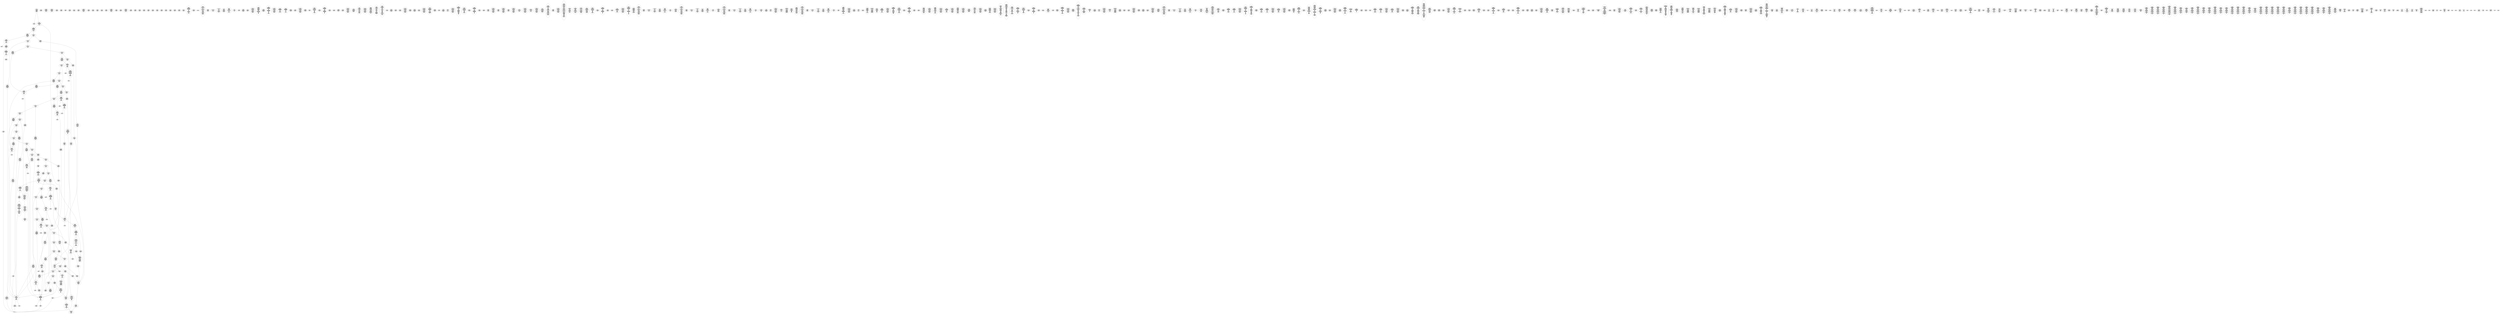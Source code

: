 /* Generated by GvGen v.1.0 (https://www.github.com/stricaud/gvgen) */

digraph G {
compound=true;
   node1 [label="[anywhere]"];
   node2 [label="# 0x0
PUSHX Data
PUSHX Data
MSTORE
CALLVALUE
ISZERO
PUSHX Data
JUMPI
"];
   node3 [label="# 0xc
PUSHX Data
REVERT
"];
   node4 [label="# 0x10
JUMPDEST
PUSHX LogicData
CALLDATASIZE
LT
PUSHX Data
JUMPI
"];
   node5 [label="# 0x1a
PUSHX Data
CALLDATALOAD
PUSHX BitData
SHR
PUSHX LogicData
EQ
PUSHX Data
JUMPI
"];
   node6 [label="# 0x2b
PUSHX LogicData
EQ
PUSHX Data
JUMPI
"];
   node7 [label="# 0x36
PUSHX LogicData
EQ
PUSHX Data
JUMPI
"];
   node8 [label="# 0x41
PUSHX LogicData
EQ
PUSHX Data
JUMPI
"];
   node9 [label="# 0x4c
PUSHX LogicData
EQ
PUSHX Data
JUMPI
"];
   node10 [label="# 0x57
PUSHX LogicData
EQ
PUSHX Data
JUMPI
"];
   node11 [label="# 0x62
PUSHX LogicData
EQ
PUSHX Data
JUMPI
"];
   node12 [label="# 0x6d
PUSHX LogicData
EQ
PUSHX Data
JUMPI
"];
   node13 [label="# 0x78
PUSHX LogicData
EQ
PUSHX Data
JUMPI
"];
   node14 [label="# 0x83
PUSHX LogicData
EQ
PUSHX Data
JUMPI
"];
   node15 [label="# 0x8e
PUSHX LogicData
EQ
PUSHX Data
JUMPI
"];
   node16 [label="# 0x99
PUSHX LogicData
EQ
PUSHX Data
JUMPI
"];
   node17 [label="# 0xa4
PUSHX LogicData
EQ
PUSHX Data
JUMPI
"];
   node18 [label="# 0xaf
PUSHX LogicData
EQ
PUSHX Data
JUMPI
"];
   node19 [label="# 0xba
PUSHX LogicData
EQ
PUSHX Data
JUMPI
"];
   node20 [label="# 0xc5
PUSHX LogicData
EQ
PUSHX Data
JUMPI
"];
   node21 [label="# 0xd0
PUSHX LogicData
EQ
PUSHX Data
JUMPI
"];
   node22 [label="# 0xdb
PUSHX LogicData
EQ
PUSHX Data
JUMPI
"];
   node23 [label="# 0xe6
PUSHX LogicData
EQ
PUSHX Data
JUMPI
"];
   node24 [label="# 0xf1
PUSHX LogicData
EQ
PUSHX Data
JUMPI
"];
   node25 [label="# 0xfc
PUSHX LogicData
EQ
PUSHX Data
JUMPI
"];
   node26 [label="# 0x107
PUSHX LogicData
EQ
PUSHX Data
JUMPI
"];
   node27 [label="# 0x112
PUSHX LogicData
EQ
PUSHX Data
JUMPI
"];
   node28 [label="# 0x11d
PUSHX LogicData
EQ
PUSHX Data
JUMPI
"];
   node29 [label="# 0x128
PUSHX LogicData
EQ
PUSHX Data
JUMPI
"];
   node30 [label="# 0x133
PUSHX LogicData
EQ
PUSHX Data
JUMPI
"];
   node31 [label="# 0x13e
PUSHX LogicData
EQ
PUSHX Data
JUMPI
"];
   node32 [label="# 0x149
PUSHX LogicData
EQ
PUSHX Data
JUMPI
"];
   node33 [label="# 0x154
PUSHX LogicData
EQ
PUSHX Data
JUMPI
"];
   node34 [label="# 0x15f
PUSHX LogicData
EQ
PUSHX Data
JUMPI
"];
   node35 [label="# 0x16a
PUSHX LogicData
EQ
PUSHX Data
JUMPI
"];
   node36 [label="# 0x175
PUSHX LogicData
EQ
PUSHX Data
JUMPI
"];
   node37 [label="# 0x180
PUSHX LogicData
EQ
PUSHX Data
JUMPI
"];
   node38 [label="# 0x18b
PUSHX LogicData
EQ
PUSHX Data
JUMPI
"];
   node39 [label="# 0x196
PUSHX LogicData
EQ
PUSHX Data
JUMPI
"];
   node40 [label="# 0x1a1
PUSHX LogicData
EQ
PUSHX Data
JUMPI
"];
   node41 [label="# 0x1ac
PUSHX LogicData
EQ
PUSHX Data
JUMPI
"];
   node42 [label="# 0x1b7
PUSHX LogicData
EQ
PUSHX Data
JUMPI
"];
   node43 [label="# 0x1c2
JUMPDEST
PUSHX Data
REVERT
"];
   node44 [label="# 0x1c7
JUMPDEST
PUSHX Data
PUSHX Data
CALLDATASIZE
PUSHX Data
PUSHX Data
JUMP
"];
   node45 [label="# 0x1d5
JUMPDEST
PUSHX Data
JUMP
"];
   node46 [label="# 0x1da
JUMPDEST
PUSHX MemData
MLOAD
PUSHX Data
PUSHX Data
JUMP
"];
   node47 [label="# 0x1e7
JUMPDEST
PUSHX MemData
MLOAD
SUB
RETURN
"];
   node48 [label="# 0x1f0
JUMPDEST
PUSHX Data
PUSHX Data
JUMP
"];
   node49 [label="# 0x1f8
JUMPDEST
PUSHX MemData
MLOAD
PUSHX Data
PUSHX Data
JUMP
"];
   node50 [label="# 0x205
JUMPDEST
PUSHX Data
PUSHX Data
CALLDATASIZE
PUSHX Data
PUSHX Data
JUMP
"];
   node51 [label="# 0x213
JUMPDEST
PUSHX Data
JUMP
"];
   node52 [label="# 0x218
JUMPDEST
PUSHX MemData
MLOAD
PUSHX Data
PUSHX Data
JUMP
"];
   node53 [label="# 0x225
JUMPDEST
PUSHX Data
PUSHX Data
CALLDATASIZE
PUSHX Data
PUSHX Data
JUMP
"];
   node54 [label="# 0x233
JUMPDEST
PUSHX Data
JUMP
"];
   node55 [label="# 0x238
JUMPDEST
STOP
"];
   node56 [label="# 0x23a
JUMPDEST
PUSHX Data
PUSHX Data
CALLDATASIZE
PUSHX Data
PUSHX Data
JUMP
"];
   node57 [label="# 0x248
JUMPDEST
PUSHX Data
JUMP
"];
   node58 [label="# 0x24d
JUMPDEST
PUSHX Data
PUSHX Data
JUMP
"];
   node59 [label="# 0x255
JUMPDEST
PUSHX MemData
MLOAD
PUSHX Data
PUSHX Data
JUMP
"];
   node60 [label="# 0x262
JUMPDEST
PUSHX Data
PUSHX Data
CALLDATASIZE
PUSHX Data
PUSHX Data
JUMP
"];
   node61 [label="# 0x270
JUMPDEST
PUSHX Data
JUMP
"];
   node62 [label="# 0x275
JUMPDEST
PUSHX Data
PUSHX Data
CALLDATASIZE
PUSHX Data
PUSHX Data
JUMP
"];
   node63 [label="# 0x283
JUMPDEST
PUSHX Data
JUMP
"];
   node64 [label="# 0x288
JUMPDEST
PUSHX MemData
MLOAD
PUSHX Data
PUSHX Data
JUMP
"];
   node65 [label="# 0x296
JUMPDEST
PUSHX Data
PUSHX Data
CALLDATASIZE
PUSHX Data
PUSHX Data
JUMP
"];
   node66 [label="# 0x2a4
JUMPDEST
PUSHX Data
JUMP
"];
   node67 [label="# 0x2a9
JUMPDEST
PUSHX Data
PUSHX Data
CALLDATASIZE
PUSHX Data
PUSHX Data
JUMP
"];
   node68 [label="# 0x2b7
JUMPDEST
PUSHX Data
JUMP
"];
   node69 [label="# 0x2bc
JUMPDEST
PUSHX Data
PUSHX Data
JUMP
"];
   node70 [label="# 0x2c4
JUMPDEST
PUSHX Data
PUSHX Data
CALLDATASIZE
PUSHX Data
PUSHX Data
JUMP
"];
   node71 [label="# 0x2d2
JUMPDEST
PUSHX Data
JUMP
"];
   node72 [label="# 0x2d7
JUMPDEST
PUSHX Data
PUSHX Data
CALLDATASIZE
PUSHX Data
PUSHX Data
JUMP
"];
   node73 [label="# 0x2e5
JUMPDEST
PUSHX Data
JUMP
"];
   node74 [label="# 0x2ea
JUMPDEST
PUSHX Data
PUSHX Data
CALLDATASIZE
PUSHX Data
PUSHX Data
JUMP
"];
   node75 [label="# 0x2f8
JUMPDEST
PUSHX Data
JUMP
"];
   node76 [label="# 0x2fd
JUMPDEST
PUSHX MemData
MLOAD
PUSHX Data
PUSHX Data
JUMP
"];
   node77 [label="# 0x30d
JUMPDEST
PUSHX Data
PUSHX Data
CALLDATASIZE
PUSHX Data
PUSHX Data
JUMP
"];
   node78 [label="# 0x31b
JUMPDEST
PUSHX Data
JUMP
"];
   node79 [label="# 0x320
JUMPDEST
PUSHX Data
PUSHX Data
CALLDATASIZE
PUSHX Data
PUSHX Data
JUMP
"];
   node80 [label="# 0x32e
JUMPDEST
PUSHX Data
JUMP
"];
   node81 [label="# 0x333
JUMPDEST
PUSHX MemData
MLOAD
PUSHX Data
PUSHX Data
JUMP
"];
   node82 [label="# 0x341
JUMPDEST
PUSHX Data
PUSHX Data
CALLDATASIZE
PUSHX Data
PUSHX Data
JUMP
"];
   node83 [label="# 0x34f
JUMPDEST
PUSHX Data
JUMP
"];
   node84 [label="# 0x354
JUMPDEST
PUSHX Data
PUSHX Data
CALLDATASIZE
PUSHX Data
PUSHX Data
JUMP
"];
   node85 [label="# 0x362
JUMPDEST
PUSHX Data
JUMP
"];
   node86 [label="# 0x367
JUMPDEST
PUSHX Data
PUSHX Data
CALLDATASIZE
PUSHX Data
PUSHX Data
JUMP
"];
   node87 [label="# 0x375
JUMPDEST
PUSHX Data
JUMP
"];
   node88 [label="# 0x37a
JUMPDEST
PUSHX Data
PUSHX Data
JUMP
"];
   node89 [label="# 0x382
JUMPDEST
PUSHX Data
PUSHX Data
CALLDATASIZE
PUSHX Data
PUSHX Data
JUMP
"];
   node90 [label="# 0x390
JUMPDEST
PUSHX Data
JUMP
"];
   node91 [label="# 0x395
JUMPDEST
PUSHX Data
PUSHX Data
JUMP
"];
   node92 [label="# 0x39d
JUMPDEST
PUSHX Data
PUSHX Data
JUMP
"];
   node93 [label="# 0x3a5
JUMPDEST
PUSHX Data
PUSHX Data
CALLDATASIZE
PUSHX Data
PUSHX Data
JUMP
"];
   node94 [label="# 0x3b3
JUMPDEST
PUSHX Data
JUMP
"];
   node95 [label="# 0x3b8
JUMPDEST
PUSHX Data
PUSHX Data
JUMP
"];
   node96 [label="# 0x3c0
JUMPDEST
PUSHX Data
PUSHX Data
CALLDATASIZE
PUSHX Data
PUSHX Data
JUMP
"];
   node97 [label="# 0x3ce
JUMPDEST
PUSHX Data
JUMP
"];
   node98 [label="# 0x3d3
JUMPDEST
PUSHX Data
PUSHX Data
CALLDATASIZE
PUSHX Data
PUSHX Data
JUMP
"];
   node99 [label="# 0x3e1
JUMPDEST
PUSHX Data
JUMP
"];
   node100 [label="# 0x3e6
JUMPDEST
PUSHX Data
PUSHX Data
CALLDATASIZE
PUSHX Data
PUSHX Data
JUMP
"];
   node101 [label="# 0x3f4
JUMPDEST
PUSHX Data
JUMP
"];
   node102 [label="# 0x3f9
JUMPDEST
PUSHX Data
PUSHX Data
CALLDATASIZE
PUSHX Data
PUSHX Data
JUMP
"];
   node103 [label="# 0x407
JUMPDEST
PUSHX Data
JUMP
"];
   node104 [label="# 0x40c
JUMPDEST
PUSHX Data
PUSHX Data
CALLDATASIZE
PUSHX Data
PUSHX Data
JUMP
"];
   node105 [label="# 0x41a
JUMPDEST
PUSHX Data
JUMP
"];
   node106 [label="# 0x41f
JUMPDEST
PUSHX Data
PUSHX Data
JUMP
"];
   node107 [label="# 0x427
JUMPDEST
PUSHX Data
PUSHX Data
JUMP
"];
   node108 [label="# 0x42f
JUMPDEST
PUSHX Data
PUSHX Data
CALLDATASIZE
PUSHX Data
PUSHX Data
JUMP
"];
   node109 [label="# 0x43d
JUMPDEST
PUSHX Data
JUMP
"];
   node110 [label="# 0x442
JUMPDEST
PUSHX Data
PUSHX Data
JUMP
"];
   node111 [label="# 0x44a
JUMPDEST
PUSHX Data
PUSHX Data
JUMP
"];
   node112 [label="# 0x452
JUMPDEST
PUSHX Data
PUSHX Data
CALLDATASIZE
PUSHX Data
PUSHX Data
JUMP
"];
   node113 [label="# 0x460
JUMPDEST
PUSHX Data
JUMP
"];
   node114 [label="# 0x465
JUMPDEST
PUSHX Data
PUSHX Data
JUMP
"];
   node115 [label="# 0x46d
JUMPDEST
PUSHX Data
PUSHX Data
CALLDATASIZE
PUSHX Data
PUSHX Data
JUMP
"];
   node116 [label="# 0x47b
JUMPDEST
PUSHX Data
JUMP
"];
   node117 [label="# 0x480
JUMPDEST
PUSHX Data
PUSHX ArithData
PUSHX BitData
PUSHX BitData
SHL
SUB
NOT
AND
PUSHX BitData
PUSHX BitData
SHL
EQ
PUSHX Data
JUMPI
"];
   node118 [label="# 0x49c
PUSHX Data
PUSHX Data
JUMP
"];
   node119 [label="# 0x4a5
JUMPDEST
"];
   node120 [label="# 0x4a8
JUMPDEST
JUMP
"];
   node121 [label="# 0x4ad
JUMPDEST
PUSHX Data
PUSHX StorData
SLOAD
PUSHX Data
PUSHX Data
JUMP
"];
   node122 [label="# 0x4bc
JUMPDEST
PUSHX ArithData
ADD
PUSHX ArithData
DIV
MUL
PUSHX ArithData
ADD
PUSHX MemData
MLOAD
ADD
PUSHX Data
MSTORE
MSTORE
PUSHX ArithData
ADD
SLOAD
PUSHX Data
PUSHX Data
JUMP
"];
   node123 [label="# 0x4e8
JUMPDEST
ISZERO
PUSHX Data
JUMPI
"];
   node124 [label="# 0x4ef
PUSHX LogicData
LT
PUSHX Data
JUMPI
"];
   node125 [label="# 0x4f7
PUSHX ArithData
SLOAD
DIV
MUL
MSTORE
PUSHX ArithData
ADD
PUSHX Data
JUMP
"];
   node126 [label="# 0x50a
JUMPDEST
ADD
PUSHX Data
MSTORE
PUSHX Data
PUSHX Data
SHA3
"];
   node127 [label="# 0x518
JUMPDEST
SLOAD
MSTORE
PUSHX ArithData
ADD
PUSHX ArithData
ADD
GT
PUSHX Data
JUMPI
"];
   node128 [label="# 0x52c
SUB
PUSHX BitData
AND
ADD
"];
   node129 [label="# 0x535
JUMPDEST
JUMP
"];
   node130 [label="# 0x53f
JUMPDEST
PUSHX Data
PUSHX Data
PUSHX Data
JUMP
"];
   node131 [label="# 0x54a
JUMPDEST
PUSHX Data
JUMPI
"];
   node132 [label="# 0x54f
PUSHX MemData
MLOAD
PUSHX BitData
PUSHX BitData
SHL
MSTORE
PUSHX ArithData
ADD
PUSHX Data
PUSHX Data
JUMP
"];
   node133 [label="# 0x566
JUMPDEST
PUSHX MemData
MLOAD
SUB
REVERT
"];
   node134 [label="# 0x56f
JUMPDEST
PUSHX Data
MSTORE
PUSHX Data
PUSHX Data
MSTORE
PUSHX Data
SHA3
SLOAD
PUSHX ArithData
PUSHX BitData
PUSHX BitData
SHL
SUB
AND
JUMP
"];
   node135 [label="# 0x58b
JUMPDEST
PUSHX Data
PUSHX Data
PUSHX Data
JUMP
"];
   node136 [label="# 0x596
JUMPDEST
PUSHX ArithData
PUSHX BitData
PUSHX BitData
SHL
SUB
AND
PUSHX ArithData
PUSHX BitData
PUSHX BitData
SHL
SUB
AND
EQ
ISZERO
PUSHX Data
JUMPI
"];
   node137 [label="# 0x5b3
PUSHX MemData
MLOAD
PUSHX BitData
PUSHX BitData
SHL
MSTORE
PUSHX ArithData
ADD
PUSHX Data
PUSHX Data
JUMP
"];
   node138 [label="# 0x5ca
JUMPDEST
PUSHX ArithData
PUSHX BitData
PUSHX BitData
SHL
SUB
AND
PUSHX Data
PUSHX Data
JUMP
"];
   node139 [label="# 0x5dc
JUMPDEST
PUSHX ArithData
PUSHX BitData
PUSHX BitData
SHL
SUB
AND
EQ
PUSHX Data
JUMPI
"];
   node140 [label="# 0x5ec
PUSHX Data
PUSHX Data
PUSHX Data
JUMP
"];
   node141 [label="# 0x5f8
JUMPDEST
PUSHX Data
JUMPI
"];
   node142 [label="# 0x5fd
PUSHX MemData
MLOAD
PUSHX BitData
PUSHX BitData
SHL
MSTORE
PUSHX ArithData
ADD
PUSHX Data
PUSHX Data
JUMP
"];
   node143 [label="# 0x614
JUMPDEST
PUSHX Data
PUSHX Data
JUMP
"];
   node144 [label="# 0x61e
JUMPDEST
JUMP
"];
   node145 [label="# 0x623
JUMPDEST
PUSHX StorData
SLOAD
PUSHX ArithData
PUSHX BitData
PUSHX BitData
SHL
SUB
AND
CALLER
EQ
PUSHX Data
JUMPI
"];
   node146 [label="# 0x637
PUSHX Data
PUSHX Data
JUMP
"];
   node147 [label="# 0x63f
JUMPDEST
PUSHX ArithData
PUSHX BitData
PUSHX BitData
SHL
SUB
AND
CALLER
PUSHX ArithData
PUSHX BitData
PUSHX BitData
SHL
SUB
AND
EQ
"];
   node148 [label="# 0x654
JUMPDEST
PUSHX Data
JUMPI
"];
   node149 [label="# 0x659
PUSHX Data
REVERT
"];
   node150 [label="# 0x65d
JUMPDEST
PUSHX Data
PUSHX Data
JUMP
"];
   node151 [label="# 0x666
JUMPDEST
PUSHX Data
JUMPI
"];
   node152 [label="# 0x66b
PUSHX MemData
MLOAD
PUSHX BitData
PUSHX BitData
SHL
MSTORE
PUSHX ArithData
ADD
PUSHX Data
PUSHX Data
JUMP
"];
   node153 [label="# 0x682
JUMPDEST
PUSHX Data
PUSHX MemData
MLOAD
PUSHX Data
PUSHX Data
JUMP
"];
   node154 [label="# 0x692
JUMPDEST
MSTORE
PUSHX MemData
MLOAD
SUB
PUSHX ArithData
ADD
SHA3
SLOAD
PUSHX BitData
AND
ISZERO
PUSHX Data
JUMPI
"];
   node155 [label="# 0x6ab
PUSHX MemData
MLOAD
PUSHX BitData
PUSHX BitData
SHL
MSTORE
PUSHX ArithData
ADD
PUSHX Data
PUSHX Data
JUMP
"];
   node156 [label="# 0x6c2
JUMPDEST
PUSHX Data
MSTORE
PUSHX Data
PUSHX Data
MSTORE
PUSHX MemData
SHA3
MLOAD
PUSHX Data
PUSHX Data
PUSHX ArithData
ADD
PUSHX Data
JUMP
"];
   node157 [label="# 0x6e5
JUMPDEST
MSTORE
PUSHX MemData
MLOAD
SUB
PUSHX ArithData
ADD
SHA3
SLOAD
PUSHX BitData
NOT
AND
SSTORE
PUSHX Data
PUSHX Data
PUSHX Data
PUSHX Data
JUMP
"];
   node158 [label="# 0x70d
JUMPDEST
MSTORE
PUSHX MemData
MLOAD
PUSHX ArithData
SUB
ADD
SHA3
SLOAD
PUSHX BitData
NOT
AND
ISZERO
ISZERO
OR
SSTORE
MLOAD
PUSHX Data
PUSHX ArithData
ADD
ADD
PUSHX Data
JUMP
"];
   node159 [label="# 0x741
JUMPDEST
JUMP
"];
   node160 [label="# 0x747
JUMPDEST
PUSHX StorData
SLOAD
JUMP
"];
   node161 [label="# 0x74d
JUMPDEST
PUSHX Data
PUSHX Data
PUSHX Data
JUMP
"];
   node162 [label="# 0x758
JUMPDEST
PUSHX Data
JUMP
"];
   node163 [label="# 0x75e
JUMPDEST
PUSHX Data
JUMPI
"];
   node164 [label="# 0x763
PUSHX MemData
MLOAD
PUSHX BitData
PUSHX BitData
SHL
MSTORE
PUSHX ArithData
ADD
PUSHX Data
PUSHX Data
JUMP
"];
   node165 [label="# 0x77a
JUMPDEST
PUSHX Data
PUSHX Data
JUMP
"];
   node166 [label="# 0x785
JUMPDEST
PUSHX Data
PUSHX Data
PUSHX Data
JUMP
"];
   node167 [label="# 0x791
JUMPDEST
PUSHX Data
JUMPI
"];
   node168 [label="# 0x796
PUSHX MemData
MLOAD
PUSHX BitData
PUSHX BitData
SHL
MSTORE
PUSHX ArithData
ADD
PUSHX Data
PUSHX Data
JUMP
"];
   node169 [label="# 0x7ad
JUMPDEST
PUSHX StorData
SLOAD
PUSHX ArithData
PUSHX BitData
PUSHX BitData
SHL
SUB
AND
PUSHX Data
PUSHX Data
PUSHX Data
PUSHX Data
JUMP
"];
   node170 [label="# 0x7e8
JUMPDEST
PUSHX Data
PUSHX Data
JUMP
"];
   node171 [label="# 0x7f2
JUMPDEST
JUMP
"];
   node172 [label="# 0x7fb
JUMPDEST
PUSHX Data
PUSHX Data
PUSHX Data
JUMP
"];
   node173 [label="# 0x806
JUMPDEST
LT
PUSHX Data
JUMPI
"];
   node174 [label="# 0x80d
PUSHX MemData
MLOAD
PUSHX BitData
PUSHX BitData
SHL
MSTORE
PUSHX ArithData
ADD
PUSHX Data
PUSHX Data
JUMP
"];
   node175 [label="# 0x824
JUMPDEST
PUSHX ArithData
PUSHX BitData
PUSHX BitData
SHL
SUB
AND
PUSHX Data
MSTORE
PUSHX Data
PUSHX Data
MSTORE
PUSHX Data
SHA3
MSTORE
MSTORE
SHA3
SLOAD
JUMP
"];
   node176 [label="# 0x84d
JUMPDEST
PUSHX StorData
SLOAD
PUSHX ArithData
PUSHX BitData
PUSHX BitData
SHL
SUB
AND
CALLER
EQ
PUSHX Data
JUMPI
"];
   node177 [label="# 0x861
PUSHX Data
PUSHX Data
JUMP
"];
   node178 [label="# 0x869
JUMPDEST
PUSHX ArithData
PUSHX BitData
PUSHX BitData
SHL
SUB
AND
CALLER
PUSHX ArithData
PUSHX BitData
PUSHX BitData
SHL
SUB
AND
EQ
"];
   node179 [label="# 0x87e
JUMPDEST
PUSHX Data
JUMPI
"];
   node180 [label="# 0x883
PUSHX Data
REVERT
"];
   node181 [label="# 0x887
JUMPDEST
MLOAD
PUSHX Data
JUMPI
"];
   node182 [label="# 0x88e
PUSHX MemData
MLOAD
PUSHX BitData
PUSHX BitData
SHL
MSTORE
PUSHX ArithData
ADD
PUSHX Data
PUSHX Data
JUMP
"];
   node183 [label="# 0x8a5
JUMPDEST
MLOAD
PUSHX Data
JUMPI
"];
   node184 [label="# 0x8ac
PUSHX MemData
MLOAD
PUSHX BitData
PUSHX BitData
SHL
MSTORE
PUSHX ArithData
ADD
PUSHX Data
PUSHX Data
JUMP
"];
   node185 [label="# 0x8c3
JUMPDEST
MLOAD
PUSHX Data
JUMPI
"];
   node186 [label="# 0x8ca
PUSHX MemData
MLOAD
PUSHX BitData
PUSHX BitData
SHL
MSTORE
PUSHX ArithData
ADD
PUSHX Data
PUSHX Data
JUMP
"];
   node187 [label="# 0x8e1
JUMPDEST
PUSHX LogicData
GT
PUSHX Data
JUMPI
"];
   node188 [label="# 0x8ea
PUSHX MemData
MLOAD
PUSHX BitData
PUSHX BitData
SHL
MSTORE
PUSHX ArithData
ADD
PUSHX Data
PUSHX Data
JUMP
"];
   node189 [label="# 0x901
JUMPDEST
PUSHX LogicData
GT
ISZERO
PUSHX Data
JUMPI
"];
   node190 [label="# 0x92a
PUSHX MemData
MLOAD
PUSHX BitData
PUSHX BitData
SHL
MSTORE
PUSHX ArithData
ADD
PUSHX Data
PUSHX Data
JUMP
"];
   node191 [label="# 0x941
JUMPDEST
PUSHX Data
PUSHX MemData
MLOAD
PUSHX ArithData
ADD
PUSHX Data
PUSHX Data
JUMP
"];
   node192 [label="# 0x954
JUMPDEST
PUSHX MemData
MLOAD
PUSHX BitData
NOT
SUB
ADD
MSTORE
MSTORE
MLOAD
PUSHX ArithData
ADD
SHA3
PUSHX Data
MSTORE
PUSHX Data
MSTORE
SHA3
PUSHX ArithData
ADD
SLOAD
PUSHX Data
PUSHX Data
JUMP
"];
   node193 [label="# 0x98a
JUMPDEST
ISZERO
PUSHX Data
JUMPI
"];
   node194 [label="# 0x992
PUSHX MemData
MLOAD
PUSHX BitData
PUSHX BitData
SHL
MSTORE
PUSHX ArithData
ADD
PUSHX Data
PUSHX Data
JUMP
"];
   node195 [label="# 0x9a9
JUMPDEST
PUSHX Data
MLOAD
PUSHX ArithData
ADD
MSTORE
MSTORE
PUSHX ArithData
ADD
MSTORE
ADD
MSTORE
PUSHX ArithData
ADD
MSTORE
PUSHX StorData
SLOAD
PUSHX ArithData
ADD
SSTORE
PUSHX ArithData
ADD
SSTORE
PUSHX Data
MSTORE
PUSHX Data
MSTORE
SHA3
MLOAD
MLOAD
PUSHX Data
ADD
PUSHX Data
JUMP
"];
   node196 [label="# 0xa1d
JUMPDEST
PUSHX ArithData
ADD
MLOAD
MLOAD
PUSHX Data
PUSHX ArithData
ADD
ADD
PUSHX Data
JUMP
"];
   node197 [label="# 0xa36
JUMPDEST
PUSHX ArithData
ADD
MLOAD
MLOAD
PUSHX Data
PUSHX ArithData
ADD
PUSHX ArithData
ADD
PUSHX Data
JUMP
"];
   node198 [label="# 0xa52
JUMPDEST
PUSHX ArithData
ADD
MLOAD
PUSHX ArithData
ADD
SSTORE
PUSHX MemData
MLOAD
PUSHX Data
PUSHX Data
LOGX
JUMP
"];
   node199 [label="# 0xa93
JUMPDEST
PUSHX StorData
SLOAD
PUSHX ArithData
PUSHX BitData
PUSHX BitData
SHL
SUB
AND
JUMP
"];
   node200 [label="# 0xaa2
JUMPDEST
PUSHX Data
PUSHX MemData
MLOAD
PUSHX ArithData
ADD
PUSHX Data
MSTORE
PUSHX Data
MSTORE
PUSHX Data
JUMP
"];
   node201 [label="# 0xabd
JUMPDEST
PUSHX StorData
SLOAD
PUSHX ArithData
PUSHX BitData
PUSHX BitData
SHL
SUB
AND
CALLER
EQ
PUSHX Data
JUMPI
"];
   node202 [label="# 0xad1
PUSHX Data
PUSHX Data
JUMP
"];
   node203 [label="# 0xad9
JUMPDEST
PUSHX ArithData
PUSHX BitData
PUSHX BitData
SHL
SUB
AND
CALLER
PUSHX ArithData
PUSHX BitData
PUSHX BitData
SHL
SUB
AND
EQ
"];
   node204 [label="# 0xaee
JUMPDEST
PUSHX Data
JUMPI
"];
   node205 [label="# 0xaf3
PUSHX Data
REVERT
"];
   node206 [label="# 0xaf7
JUMPDEST
PUSHX ArithData
PUSHX BitData
PUSHX BitData
SHL
SUB
AND
PUSHX Data
JUMPI
"];
   node207 [label="# 0xb06
PUSHX MemData
MLOAD
PUSHX BitData
PUSHX BitData
SHL
MSTORE
PUSHX ArithData
ADD
PUSHX Data
PUSHX Data
JUMP
"];
   node208 [label="# 0xb1d
JUMPDEST
PUSHX StorData
SLOAD
PUSHX ArithData
PUSHX BitData
PUSHX BitData
SHL
SUB
NOT
AND
PUSHX ArithData
PUSHX BitData
PUSHX BitData
SHL
SUB
AND
OR
SSTORE
JUMP
"];
   node209 [label="# 0xb3f
JUMPDEST
PUSHX Data
PUSHX Data
MSTORE
PUSHX Data
MSTORE
PUSHX Data
SHA3
SLOAD
PUSHX Data
PUSHX Data
JUMP
"];
   node210 [label="# 0xb5a
JUMPDEST
PUSHX ArithData
ADD
PUSHX ArithData
DIV
MUL
PUSHX ArithData
ADD
PUSHX MemData
MLOAD
ADD
PUSHX Data
MSTORE
MSTORE
PUSHX ArithData
ADD
SLOAD
PUSHX Data
PUSHX Data
JUMP
"];
   node211 [label="# 0xb86
JUMPDEST
ISZERO
PUSHX Data
JUMPI
"];
   node212 [label="# 0xb8d
PUSHX LogicData
LT
PUSHX Data
JUMPI
"];
   node213 [label="# 0xb95
PUSHX ArithData
SLOAD
DIV
MUL
MSTORE
PUSHX ArithData
ADD
PUSHX Data
JUMP
"];
   node214 [label="# 0xba8
JUMPDEST
ADD
PUSHX Data
MSTORE
PUSHX Data
PUSHX Data
SHA3
"];
   node215 [label="# 0xbb6
JUMPDEST
SLOAD
MSTORE
PUSHX ArithData
ADD
PUSHX ArithData
ADD
GT
PUSHX Data
JUMPI
"];
   node216 [label="# 0xbca
SUB
PUSHX BitData
AND
ADD
"];
   node217 [label="# 0xbd3
JUMPDEST
PUSHX ArithData
ADD
SLOAD
PUSHX Data
PUSHX Data
JUMP
"];
   node218 [label="# 0xbe8
JUMPDEST
PUSHX ArithData
ADD
PUSHX ArithData
DIV
MUL
PUSHX ArithData
ADD
PUSHX MemData
MLOAD
ADD
PUSHX Data
MSTORE
MSTORE
PUSHX ArithData
ADD
SLOAD
PUSHX Data
PUSHX Data
JUMP
"];
   node219 [label="# 0xc14
JUMPDEST
ISZERO
PUSHX Data
JUMPI
"];
   node220 [label="# 0xc1b
PUSHX LogicData
LT
PUSHX Data
JUMPI
"];
   node221 [label="# 0xc23
PUSHX ArithData
SLOAD
DIV
MUL
MSTORE
PUSHX ArithData
ADD
PUSHX Data
JUMP
"];
   node222 [label="# 0xc36
JUMPDEST
ADD
PUSHX Data
MSTORE
PUSHX Data
PUSHX Data
SHA3
"];
   node223 [label="# 0xc44
JUMPDEST
SLOAD
MSTORE
PUSHX ArithData
ADD
PUSHX ArithData
ADD
GT
PUSHX Data
JUMPI
"];
   node224 [label="# 0xc58
SUB
PUSHX BitData
AND
ADD
"];
   node225 [label="# 0xc61
JUMPDEST
PUSHX ArithData
ADD
SLOAD
PUSHX Data
PUSHX Data
JUMP
"];
   node226 [label="# 0xc76
JUMPDEST
PUSHX ArithData
ADD
PUSHX ArithData
DIV
MUL
PUSHX ArithData
ADD
PUSHX MemData
MLOAD
ADD
PUSHX Data
MSTORE
MSTORE
PUSHX ArithData
ADD
SLOAD
PUSHX Data
PUSHX Data
JUMP
"];
   node227 [label="# 0xca2
JUMPDEST
ISZERO
PUSHX Data
JUMPI
"];
   node228 [label="# 0xca9
PUSHX LogicData
LT
PUSHX Data
JUMPI
"];
   node229 [label="# 0xcb1
PUSHX ArithData
SLOAD
DIV
MUL
MSTORE
PUSHX ArithData
ADD
PUSHX Data
JUMP
"];
   node230 [label="# 0xcc4
JUMPDEST
ADD
PUSHX Data
MSTORE
PUSHX Data
PUSHX Data
SHA3
"];
   node231 [label="# 0xcd2
JUMPDEST
SLOAD
MSTORE
PUSHX ArithData
ADD
PUSHX ArithData
ADD
GT
PUSHX Data
JUMPI
"];
   node232 [label="# 0xce6
SUB
PUSHX BitData
AND
ADD
"];
   node233 [label="# 0xcef
JUMPDEST
PUSHX ArithData
ADD
SLOAD
JUMP
"];
   node234 [label="# 0xcff
JUMPDEST
PUSHX Data
PUSHX Data
PUSHX Data
JUMP
"];
   node235 [label="# 0xd09
JUMPDEST
LT
PUSHX Data
JUMPI
"];
   node236 [label="# 0xd10
PUSHX MemData
MLOAD
PUSHX BitData
PUSHX BitData
SHL
MSTORE
PUSHX ArithData
ADD
PUSHX Data
PUSHX Data
JUMP
"];
   node237 [label="# 0xd27
JUMPDEST
PUSHX StorData
SLOAD
LT
PUSHX Data
JUMPI
"];
   node238 [label="# 0xd33
PUSHX BitData
PUSHX BitData
SHL
PUSHX Data
MSTORE
PUSHX Data
PUSHX Data
MSTORE
PUSHX Data
PUSHX Data
REVERT
"];
   node239 [label="# 0xd48
JUMPDEST
PUSHX Data
MSTORE
PUSHX Data
PUSHX Data
SHA3
ADD
SLOAD
JUMP
"];
   node240 [label="# 0xd5a
JUMPDEST
PUSHX Data
PUSHX Data
MSTORE
PUSHX Data
MSTORE
PUSHX Data
SHA3
SLOAD
PUSHX ArithData
ADD
SLOAD
PUSHX Data
PUSHX Data
JUMP
"];
   node241 [label="# 0xd7c
JUMPDEST
PUSHX ArithData
ADD
PUSHX ArithData
DIV
MUL
PUSHX ArithData
ADD
PUSHX MemData
MLOAD
ADD
PUSHX Data
MSTORE
MSTORE
PUSHX ArithData
ADD
SLOAD
PUSHX Data
PUSHX Data
JUMP
"];
   node242 [label="# 0xda8
JUMPDEST
ISZERO
PUSHX Data
JUMPI
"];
   node243 [label="# 0xdaf
PUSHX LogicData
LT
PUSHX Data
JUMPI
"];
   node244 [label="# 0xdb7
PUSHX ArithData
SLOAD
DIV
MUL
MSTORE
PUSHX ArithData
ADD
PUSHX Data
JUMP
"];
   node245 [label="# 0xdca
JUMPDEST
ADD
PUSHX Data
MSTORE
PUSHX Data
PUSHX Data
SHA3
"];
   node246 [label="# 0xdd8
JUMPDEST
SLOAD
MSTORE
PUSHX ArithData
ADD
PUSHX ArithData
ADD
GT
PUSHX Data
JUMPI
"];
   node247 [label="# 0xdec
SUB
PUSHX BitData
AND
ADD
"];
   node248 [label="# 0xdf5
JUMPDEST
JUMP
"];
   node249 [label="# 0xdff
JUMPDEST
PUSHX Data
MSTORE
PUSHX Data
PUSHX Data
MSTORE
PUSHX Data
SHA3
SLOAD
PUSHX ArithData
PUSHX BitData
PUSHX BitData
SHL
SUB
AND
PUSHX Data
JUMPI
"];
   node250 [label="# 0xe1d
PUSHX MemData
MLOAD
PUSHX BitData
PUSHX BitData
SHL
MSTORE
PUSHX ArithData
ADD
PUSHX Data
PUSHX Data
JUMP
"];
   node251 [label="# 0xe34
JUMPDEST
PUSHX Data
PUSHX Data
PUSHX Data
JUMP
"];
   node252 [label="# 0xe3f
JUMPDEST
LT
PUSHX Data
JUMPI
"];
   node253 [label="# 0xe46
PUSHX Data
REVERT
"];
   node254 [label="# 0xe4a
JUMPDEST
PUSHX Data
MSTORE
PUSHX Data
PUSHX Data
MSTORE
PUSHX Data
SHA3
SLOAD
LT
PUSHX Data
JUMPI
"];
   node255 [label="# 0xe63
PUSHX BitData
PUSHX BitData
SHL
PUSHX Data
MSTORE
PUSHX Data
PUSHX Data
MSTORE
PUSHX Data
PUSHX Data
REVERT
"];
   node256 [label="# 0xe78
JUMPDEST
PUSHX Data
MSTORE
PUSHX Data
PUSHX Data
SHA3
ADD
SLOAD
JUMP
"];
   node257 [label="# 0xe8b
JUMPDEST
PUSHX Data
PUSHX ArithData
PUSHX BitData
PUSHX BitData
SHL
SUB
AND
PUSHX Data
JUMPI
"];
   node258 [label="# 0xe9c
PUSHX MemData
MLOAD
PUSHX BitData
PUSHX BitData
SHL
MSTORE
PUSHX ArithData
ADD
PUSHX Data
PUSHX Data
JUMP
"];
   node259 [label="# 0xeb3
JUMPDEST
PUSHX ArithData
PUSHX BitData
PUSHX BitData
SHL
SUB
AND
PUSHX Data
MSTORE
PUSHX Data
PUSHX Data
MSTORE
PUSHX Data
SHA3
SLOAD
JUMP
"];
   node260 [label="# 0xecf
JUMPDEST
PUSHX Data
PUSHX Data
JUMP
"];
   node261 [label="# 0xed7
JUMPDEST
PUSHX ArithData
PUSHX BitData
PUSHX BitData
SHL
SUB
AND
PUSHX Data
PUSHX Data
JUMP
"];
   node262 [label="# 0xee8
JUMPDEST
PUSHX ArithData
PUSHX BitData
PUSHX BitData
SHL
SUB
AND
EQ
PUSHX Data
JUMPI
"];
   node263 [label="# 0xef7
PUSHX MemData
MLOAD
PUSHX BitData
PUSHX BitData
SHL
MSTORE
PUSHX ArithData
ADD
PUSHX Data
PUSHX Data
JUMP
"];
   node264 [label="# 0xf0e
JUMPDEST
PUSHX Data
PUSHX Data
PUSHX Data
JUMP
"];
   node265 [label="# 0xf18
JUMPDEST
JUMP
"];
   node266 [label="# 0xf1a
JUMPDEST
PUSHX StorData
SLOAD
PUSHX ArithData
PUSHX BitData
PUSHX BitData
SHL
SUB
AND
CALLER
EQ
PUSHX Data
JUMPI
"];
   node267 [label="# 0xf2e
PUSHX Data
PUSHX Data
JUMP
"];
   node268 [label="# 0xf36
JUMPDEST
PUSHX ArithData
PUSHX BitData
PUSHX BitData
SHL
SUB
AND
CALLER
PUSHX ArithData
PUSHX BitData
PUSHX BitData
SHL
SUB
AND
EQ
"];
   node269 [label="# 0xf4b
JUMPDEST
PUSHX Data
JUMPI
"];
   node270 [label="# 0xf50
PUSHX Data
REVERT
"];
   node271 [label="# 0xf54
JUMPDEST
PUSHX Data
MSTORE
PUSHX Data
PUSHX Data
MSTORE
PUSHX Data
SHA3
PUSHX ArithData
ADD
SLOAD
PUSHX Data
JUMPI
"];
   node272 [label="# 0xf6b
PUSHX MemData
MLOAD
PUSHX BitData
PUSHX BitData
SHL
MSTORE
PUSHX ArithData
ADD
PUSHX Data
PUSHX Data
JUMP
"];
   node273 [label="# 0xf82
JUMPDEST
PUSHX Data
MSTORE
PUSHX Data
PUSHX Data
MSTORE
PUSHX Data
SHA3
PUSHX ArithData
ADD
SLOAD
GT
ISZERO
PUSHX Data
JUMPI
"];
   node274 [label="# 0xf9c
PUSHX MemData
MLOAD
PUSHX BitData
PUSHX BitData
SHL
MSTORE
PUSHX ArithData
ADD
PUSHX Data
PUSHX Data
JUMP
"];
   node275 [label="# 0xfb3
JUMPDEST
PUSHX ArithData
PUSHX BitData
PUSHX BitData
SHL
SUB
AND
PUSHX Data
JUMPI
"];
   node276 [label="# 0xfc2
PUSHX MemData
MLOAD
PUSHX BitData
PUSHX BitData
SHL
MSTORE
PUSHX ArithData
ADD
PUSHX Data
PUSHX Data
JUMP
"];
   node277 [label="# 0xfd9
JUMPDEST
PUSHX Data
MSTORE
PUSHX Data
PUSHX Data
MSTORE
PUSHX Data
SHA3
SLOAD
PUSHX BitData
AND
ISZERO
PUSHX Data
JUMPI
"];
   node278 [label="# 0xff1
PUSHX MemData
MLOAD
PUSHX BitData
PUSHX BitData
SHL
MSTORE
PUSHX ArithData
ADD
PUSHX Data
PUSHX Data
JUMP
"];
   node279 [label="# 0x1008
JUMPDEST
PUSHX Data
PUSHX MemData
MLOAD
PUSHX Data
PUSHX Data
JUMP
"];
   node280 [label="# 0x1018
JUMPDEST
MSTORE
PUSHX MemData
MLOAD
SUB
PUSHX ArithData
ADD
SHA3
SLOAD
PUSHX BitData
AND
ISZERO
PUSHX Data
JUMPI
"];
   node281 [label="# 0x1031
PUSHX MemData
MLOAD
PUSHX BitData
PUSHX BitData
SHL
MSTORE
PUSHX ArithData
ADD
PUSHX Data
PUSHX Data
JUMP
"];
   node282 [label="# 0x1048
JUMPDEST
PUSHX Data
PUSHX Data
PUSHX Data
JUMP
"];
   node283 [label="# 0x1054
JUMPDEST
PUSHX Data
MSTORE
PUSHX Data
PUSHX Data
MSTORE
PUSHX Data
SHA3
SLOAD
ISZERO
PUSHX Data
JUMPI
"];
   node284 [label="# 0x106c
PUSHX MemData
MLOAD
PUSHX BitData
PUSHX BitData
SHL
MSTORE
PUSHX ArithData
ADD
PUSHX Data
PUSHX Data
JUMP
"];
   node285 [label="# 0x1083
JUMPDEST
PUSHX Data
MLOAD
ADD
MSTORE
MSTORE
PUSHX ArithData
ADD
MSTORE
PUSHX Data
MSTORE
PUSHX Data
MSTORE
SHA3
MLOAD
SSTORE
MLOAD
MLOAD
PUSHX Data
PUSHX ArithData
ADD
ADD
PUSHX Data
JUMP
"];
   node286 [label="# 0x10c3
JUMPDEST
PUSHX Data
MSTORE
PUSHX Data
PUSHX Data
MSTORE
PUSHX MemData
SHA3
SLOAD
PUSHX Data
ADD
SSTORE
MSTORE
SHA3
ADD
SSTORE
MSTORE
PUSHX Data
MSTORE
SHA3
SLOAD
PUSHX BitData
NOT
AND
OR
SSTORE
MLOAD
PUSHX Data
PUSHX Data
PUSHX Data
JUMP
"];
   node287 [label="# 0x1110
JUMPDEST
MSTORE
PUSHX MemData
MLOAD
SUB
PUSHX ArithData
ADD
SHA3
SLOAD
ISZERO
ISZERO
PUSHX BitData
NOT
AND
OR
SSTORE
PUSHX Data
PUSHX Data
JUMP
"];
   node288 [label="# 0x113a
JUMPDEST
PUSHX ArithData
PUSHX BitData
PUSHX BitData
SHL
SUB
AND
PUSHX Data
PUSHX MemData
MLOAD
PUSHX MemData
MLOAD
SUB
LOGX
JUMP
"];
   node289 [label="# 0x117b
JUMPDEST
PUSHX Data
JUMP
"];
   node290 [label="# 0x119f
JUMPDEST
PUSHX StorData
SLOAD
PUSHX ArithData
PUSHX BitData
PUSHX BitData
SHL
SUB
AND
JUMP
"];
   node291 [label="# 0x11ae
JUMPDEST
PUSHX StorData
SLOAD
PUSHX ArithData
PUSHX BitData
PUSHX BitData
SHL
SUB
AND
CALLER
EQ
PUSHX Data
JUMPI
"];
   node292 [label="# 0x11c2
PUSHX Data
PUSHX Data
JUMP
"];
   node293 [label="# 0x11ca
JUMPDEST
PUSHX ArithData
PUSHX BitData
PUSHX BitData
SHL
SUB
AND
CALLER
PUSHX ArithData
PUSHX BitData
PUSHX BitData
SHL
SUB
AND
EQ
"];
   node294 [label="# 0x11df
JUMPDEST
PUSHX Data
JUMPI
"];
   node295 [label="# 0x11e4
PUSHX Data
REVERT
"];
   node296 [label="# 0x11e8
JUMPDEST
MLOAD
PUSHX Data
PUSHX Data
PUSHX ArithData
ADD
PUSHX Data
JUMP
"];
   node297 [label="# 0x11fb
JUMPDEST
JUMP
"];
   node298 [label="# 0x11ff
JUMPDEST
PUSHX Data
PUSHX StorData
SLOAD
PUSHX Data
PUSHX Data
JUMP
"];
   node299 [label="# 0x120e
JUMPDEST
PUSHX Data
PUSHX Data
JUMP
"];
   node300 [label="# 0x1216
JUMPDEST
PUSHX ArithData
PUSHX BitData
PUSHX BitData
SHL
SUB
AND
PUSHX ArithData
PUSHX BitData
PUSHX BitData
SHL
SUB
AND
EQ
ISZERO
PUSHX Data
JUMPI
"];
   node301 [label="# 0x1230
PUSHX MemData
MLOAD
PUSHX BitData
PUSHX BitData
SHL
MSTORE
PUSHX ArithData
ADD
PUSHX Data
PUSHX Data
JUMP
"];
   node302 [label="# 0x1247
JUMPDEST
PUSHX Data
PUSHX Data
PUSHX Data
PUSHX Data
JUMP
"];
   node303 [label="# 0x1254
JUMPDEST
PUSHX ArithData
PUSHX BitData
PUSHX BitData
SHL
SUB
AND
MSTORE
PUSHX ArithData
ADD
MSTORE
PUSHX ArithData
ADD
PUSHX Data
SHA3
AND
MSTORE
MSTORE
SHA3
SLOAD
PUSHX BitData
NOT
AND
ISZERO
ISZERO
OR
SSTORE
PUSHX Data
PUSHX Data
JUMP
"];
   node304 [label="# 0x1298
JUMPDEST
PUSHX ArithData
PUSHX BitData
PUSHX BitData
SHL
SUB
AND
PUSHX Data
PUSHX MemData
MLOAD
PUSHX Data
PUSHX Data
JUMP
"];
   node305 [label="# 0x12d0
JUMPDEST
PUSHX MemData
MLOAD
SUB
LOGX
JUMP
"];
   node306 [label="# 0x12dc
JUMPDEST
PUSHX Data
PUSHX Data
PUSHX Data
JUMP
"];
   node307 [label="# 0x12e6
JUMPDEST
LT
PUSHX Data
JUMPI
"];
   node308 [label="# 0x12ed
PUSHX MemData
MLOAD
PUSHX BitData
PUSHX BitData
SHL
MSTORE
PUSHX ArithData
ADD
PUSHX Data
PUSHX Data
JUMP
"];
   node309 [label="# 0x1304
JUMPDEST
PUSHX StorData
SLOAD
LT
PUSHX Data
JUMPI
"];
   node310 [label="# 0x1310
PUSHX BitData
PUSHX BitData
SHL
PUSHX Data
MSTORE
PUSHX Data
PUSHX Data
MSTORE
PUSHX Data
PUSHX Data
REVERT
"];
   node311 [label="# 0x1325
JUMPDEST
PUSHX Data
PUSHX Data
PUSHX Data
JUMP
"];
   node312 [label="# 0x1330
JUMPDEST
PUSHX Data
JUMP
"];
   node313 [label="# 0x1336
JUMPDEST
PUSHX Data
JUMPI
"];
   node314 [label="# 0x133b
PUSHX MemData
MLOAD
PUSHX BitData
PUSHX BitData
SHL
MSTORE
PUSHX ArithData
ADD
PUSHX Data
PUSHX Data
JUMP
"];
   node315 [label="# 0x1352
JUMPDEST
PUSHX Data
PUSHX Data
JUMP
"];
   node316 [label="# 0x135e
JUMPDEST
PUSHX Data
PUSHX Data
PUSHX Data
JUMP
"];
   node317 [label="# 0x1369
JUMPDEST
PUSHX Data
JUMPI
"];
   node318 [label="# 0x136e
PUSHX MemData
MLOAD
PUSHX BitData
PUSHX BitData
SHL
MSTORE
PUSHX ArithData
ADD
PUSHX Data
PUSHX Data
JUMP
"];
   node319 [label="# 0x1385
JUMPDEST
PUSHX Data
PUSHX StorData
SLOAD
PUSHX Data
PUSHX Data
JUMP
"];
   node320 [label="# 0x1394
JUMPDEST
PUSHX ArithData
ADD
PUSHX ArithData
DIV
MUL
PUSHX ArithData
ADD
PUSHX MemData
MLOAD
ADD
PUSHX Data
MSTORE
MSTORE
PUSHX ArithData
ADD
SLOAD
PUSHX Data
PUSHX Data
JUMP
"];
   node321 [label="# 0x13c0
JUMPDEST
ISZERO
PUSHX Data
JUMPI
"];
   node322 [label="# 0x13c7
PUSHX LogicData
LT
PUSHX Data
JUMPI
"];
   node323 [label="# 0x13cf
PUSHX ArithData
SLOAD
DIV
MUL
MSTORE
PUSHX ArithData
ADD
PUSHX Data
JUMP
"];
   node324 [label="# 0x13e2
JUMPDEST
ADD
PUSHX Data
MSTORE
PUSHX Data
PUSHX Data
SHA3
"];
   node325 [label="# 0x13f0
JUMPDEST
SLOAD
MSTORE
PUSHX ArithData
ADD
PUSHX ArithData
ADD
GT
PUSHX Data
JUMPI
"];
   node326 [label="# 0x1404
SUB
PUSHX BitData
AND
ADD
"];
   node327 [label="# 0x140d
JUMPDEST
MLOAD
PUSHX LogicData
EQ
ISZERO
PUSHX Data
JUMPI
"];
   node328 [label="# 0x141f
PUSHX Data
MLOAD
ADD
MSTORE
PUSHX Data
MSTORE
PUSHX BitData
PUSHX BitData
SHL
PUSHX ArithData
ADD
MSTORE
"];
   node329 [label="# 0x143e
JUMPDEST
PUSHX Data
PUSHX ArithData
MSTORE
PUSHX ArithData
ADD
MSTORE
PUSHX ArithData
ADD
PUSHX Data
SHA3
PUSHX ArithData
ADD
PUSHX MemData
MLOAD
PUSHX ArithData
ADD
PUSHX Data
PUSHX Data
JUMP
"];
   node330 [label="# 0x1466
JUMPDEST
PUSHX MemData
MLOAD
PUSHX ArithData
SUB
SUB
MSTORE
PUSHX Data
MSTORE
JUMP
"];
   node331 [label="# 0x147d
JUMPDEST
PUSHX Data
PUSHX Data
JUMP
"];
   node332 [label="# 0x1485
JUMPDEST
PUSHX ArithData
PUSHX BitData
PUSHX BitData
SHL
SUB
AND
PUSHX Data
PUSHX Data
JUMP
"];
   node333 [label="# 0x1496
JUMPDEST
PUSHX ArithData
PUSHX BitData
PUSHX BitData
SHL
SUB
AND
EQ
PUSHX Data
JUMPI
"];
   node334 [label="# 0x14a5
PUSHX MemData
MLOAD
PUSHX BitData
PUSHX BitData
SHL
MSTORE
PUSHX ArithData
ADD
PUSHX Data
PUSHX Data
JUMP
"];
   node335 [label="# 0x14bc
JUMPDEST
PUSHX StorData
SLOAD
PUSHX ArithData
PUSHX BitData
PUSHX BitData
SHL
SUB
NOT
AND
PUSHX ArithData
PUSHX BitData
PUSHX BitData
SHL
SUB
AND
OR
SSTORE
JUMP
"];
   node336 [label="# 0x14de
JUMPDEST
PUSHX StorData
SLOAD
JUMP
"];
   node337 [label="# 0x14e4
JUMPDEST
PUSHX Data
PUSHX StorData
SLOAD
PUSHX Data
PUSHX Data
JUMP
"];
   node338 [label="# 0x14f3
JUMPDEST
PUSHX ArithData
PUSHX BitData
PUSHX BitData
SHL
SUB
AND
PUSHX Data
MSTORE
PUSHX Data
PUSHX Data
MSTORE
PUSHX Data
SHA3
AND
MSTORE
MSTORE
SHA3
SLOAD
PUSHX BitData
AND
JUMP
"];
   node339 [label="# 0x1521
JUMPDEST
PUSHX Data
JUMP
"];
   node340 [label="# 0x1545
JUMPDEST
PUSHX Data
JUMP
"];
   node341 [label="# 0x154b
JUMPDEST
PUSHX Data
PUSHX Data
JUMP
"];
   node342 [label="# 0x1553
JUMPDEST
PUSHX ArithData
PUSHX BitData
PUSHX BitData
SHL
SUB
AND
PUSHX Data
PUSHX Data
JUMP
"];
   node343 [label="# 0x1564
JUMPDEST
PUSHX ArithData
PUSHX BitData
PUSHX BitData
SHL
SUB
AND
EQ
PUSHX Data
JUMPI
"];
   node344 [label="# 0x1573
PUSHX MemData
MLOAD
PUSHX BitData
PUSHX BitData
SHL
MSTORE
PUSHX ArithData
ADD
PUSHX Data
PUSHX Data
JUMP
"];
   node345 [label="# 0x158a
JUMPDEST
PUSHX ArithData
PUSHX BitData
PUSHX BitData
SHL
SUB
AND
PUSHX Data
JUMPI
"];
   node346 [label="# 0x1599
PUSHX MemData
MLOAD
PUSHX BitData
PUSHX BitData
SHL
MSTORE
PUSHX ArithData
ADD
PUSHX Data
PUSHX Data
JUMP
"];
   node347 [label="# 0x15b0
JUMPDEST
PUSHX Data
PUSHX Data
JUMP
"];
   node348 [label="# 0x15b9
JUMPDEST
JUMP
"];
   node349 [label="# 0x15bc
JUMPDEST
PUSHX StorData
SLOAD
PUSHX ArithData
PUSHX BitData
PUSHX BitData
SHL
SUB
AND
JUMP
"];
   node350 [label="# 0x15cb
JUMPDEST
PUSHX Data
MSTORE
PUSHX Data
PUSHX Data
MSTORE
PUSHX Data
SHA3
SLOAD
JUMP
"];
   node351 [label="# 0x15dd
JUMPDEST
PUSHX Data
PUSHX ArithData
PUSHX BitData
PUSHX BitData
SHL
SUB
NOT
AND
PUSHX BitData
PUSHX BitData
SHL
EQ
PUSHX Data
JUMPI
"];
   node352 [label="# 0x15f9
PUSHX Data
PUSHX Data
JUMP
"];
   node353 [label="# 0x1602
JUMPDEST
PUSHX Data
MSTORE
PUSHX Data
PUSHX Data
MSTORE
PUSHX Data
SHA3
SLOAD
PUSHX ArithData
PUSHX BitData
PUSHX BitData
SHL
SUB
AND
ISZERO
ISZERO
JUMP
"];
   node354 [label="# 0x161f
JUMPDEST
CALLER
JUMP
"];
   node355 [label="# 0x1623
JUMPDEST
PUSHX Data
MSTORE
PUSHX Data
PUSHX Data
MSTORE
PUSHX Data
SHA3
SLOAD
PUSHX ArithData
PUSHX BitData
PUSHX BitData
SHL
SUB
NOT
AND
PUSHX ArithData
PUSHX BitData
PUSHX BitData
SHL
SUB
AND
OR
SSTORE
PUSHX Data
PUSHX Data
JUMP
"];
   node356 [label="# 0x1658
JUMPDEST
PUSHX ArithData
PUSHX BitData
PUSHX BitData
SHL
SUB
AND
PUSHX Data
PUSHX MemData
MLOAD
PUSHX MemData
MLOAD
SUB
LOGX
JUMP
"];
   node357 [label="# 0x1691
JUMPDEST
PUSHX Data
PUSHX Data
PUSHX Data
JUMP
"];
   node358 [label="# 0x169c
JUMPDEST
PUSHX Data
JUMPI
"];
   node359 [label="# 0x16a1
PUSHX MemData
MLOAD
PUSHX BitData
PUSHX BitData
SHL
MSTORE
PUSHX ArithData
ADD
PUSHX Data
PUSHX Data
JUMP
"];
   node360 [label="# 0x16b8
JUMPDEST
PUSHX Data
PUSHX Data
PUSHX Data
JUMP
"];
   node361 [label="# 0x16c3
JUMPDEST
PUSHX ArithData
PUSHX BitData
PUSHX BitData
SHL
SUB
AND
PUSHX ArithData
PUSHX BitData
PUSHX BitData
SHL
SUB
AND
EQ
PUSHX Data
JUMPI
"];
   node362 [label="# 0x16e0
PUSHX ArithData
PUSHX BitData
PUSHX BitData
SHL
SUB
AND
PUSHX Data
PUSHX Data
JUMP
"];
   node363 [label="# 0x16f3
JUMPDEST
PUSHX ArithData
PUSHX BitData
PUSHX BitData
SHL
SUB
AND
EQ
"];
   node364 [label="# 0x16fe
JUMPDEST
PUSHX Data
JUMPI
"];
   node365 [label="# 0x1704
PUSHX Data
PUSHX Data
JUMP
"];
   node366 [label="# 0x170e
JUMPDEST
JUMP
"];
   node367 [label="# 0x1716
JUMPDEST
PUSHX ArithData
PUSHX BitData
PUSHX BitData
SHL
SUB
AND
PUSHX Data
PUSHX Data
JUMP
"];
   node368 [label="# 0x1729
JUMPDEST
PUSHX ArithData
PUSHX BitData
PUSHX BitData
SHL
SUB
AND
EQ
PUSHX Data
JUMPI
"];
   node369 [label="# 0x1738
PUSHX MemData
MLOAD
PUSHX BitData
PUSHX BitData
SHL
MSTORE
PUSHX ArithData
ADD
PUSHX Data
PUSHX Data
JUMP
"];
   node370 [label="# 0x174f
JUMPDEST
PUSHX ArithData
PUSHX BitData
PUSHX BitData
SHL
SUB
AND
PUSHX Data
JUMPI
"];
   node371 [label="# 0x175e
PUSHX MemData
MLOAD
PUSHX BitData
PUSHX BitData
SHL
MSTORE
PUSHX ArithData
ADD
PUSHX Data
PUSHX Data
JUMP
"];
   node372 [label="# 0x1775
JUMPDEST
PUSHX Data
PUSHX Data
JUMP
"];
   node373 [label="# 0x1780
JUMPDEST
PUSHX Data
PUSHX Data
PUSHX Data
JUMP
"];
   node374 [label="# 0x178b
JUMPDEST
PUSHX ArithData
PUSHX BitData
PUSHX BitData
SHL
SUB
AND
PUSHX Data
MSTORE
PUSHX Data
PUSHX Data
MSTORE
PUSHX Data
SHA3
SLOAD
PUSHX Data
PUSHX Data
PUSHX Data
JUMP
"];
   node375 [label="# 0x17b4
JUMPDEST
SSTORE
PUSHX ArithData
PUSHX BitData
PUSHX BitData
SHL
SUB
AND
PUSHX Data
MSTORE
PUSHX Data
PUSHX Data
MSTORE
PUSHX Data
SHA3
SLOAD
PUSHX Data
PUSHX Data
PUSHX Data
JUMP
"];
   node376 [label="# 0x17e2
JUMPDEST
SSTORE
PUSHX Data
MSTORE
PUSHX Data
PUSHX Data
MSTORE
PUSHX MemData
SHA3
SLOAD
PUSHX ArithData
PUSHX BitData
PUSHX BitData
SHL
SUB
NOT
AND
PUSHX ArithData
PUSHX BitData
PUSHX BitData
SHL
SUB
AND
OR
SSTORE
MLOAD
AND
PUSHX MemData
MLOAD
PUSHX Data
PUSHX Data
CODECOPY
MLOAD
MSTORE
LOGX
JUMP
"];
   node377 [label="# 0x1831
JUMPDEST
PUSHX StorData
SLOAD
PUSHX ArithData
PUSHX BitData
PUSHX BitData
SHL
SUB
AND
PUSHX ArithData
PUSHX BitData
PUSHX BitData
SHL
SUB
NOT
AND
OR
SSTORE
PUSHX MemData
MLOAD
AND
PUSHX Data
PUSHX Data
LOGX
JUMP
"];
   node378 [label="# 0x1883
JUMPDEST
PUSHX Data
PUSHX MemData
MLOAD
PUSHX ArithData
ADD
PUSHX Data
MSTORE
PUSHX Data
MSTORE
PUSHX Data
JUMP
"];
   node379 [label="# 0x189d
JUMPDEST
PUSHX Data
PUSHX Data
JUMP
"];
   node380 [label="# 0x18a8
JUMPDEST
PUSHX Data
PUSHX Data
JUMP
"];
   node381 [label="# 0x18b4
JUMPDEST
PUSHX Data
JUMPI
"];
   node382 [label="# 0x18b9
PUSHX MemData
MLOAD
PUSHX BitData
PUSHX BitData
SHL
MSTORE
PUSHX ArithData
ADD
PUSHX Data
PUSHX Data
JUMP
"];
   node383 [label="# 0x18d0
JUMPDEST
PUSHX Data
PUSHX ArithData
PUSHX BitData
PUSHX BitData
SHL
SUB
NOT
AND
PUSHX BitData
PUSHX BitData
SHL
EQ
PUSHX Data
JUMPI
"];
   node384 [label="# 0x18ec
PUSHX ArithData
PUSHX BitData
PUSHX BitData
SHL
SUB
NOT
AND
PUSHX BitData
PUSHX BitData
SHL
EQ
"];
   node385 [label="# 0x1901
JUMPDEST
PUSHX Data
JUMPI
"];
   node386 [label="# 0x1907
PUSHX Data
PUSHX Data
JUMP
"];
   node387 [label="# 0x1910
JUMPDEST
PUSHX Data
PUSHX Data
JUMP
"];
   node388 [label="# 0x191b
JUMPDEST
PUSHX ArithData
PUSHX BitData
PUSHX BitData
SHL
SUB
AND
PUSHX Data
JUMPI
"];
   node389 [label="# 0x192a
PUSHX Data
PUSHX Data
JUMP
"];
   node390 [label="# 0x1932
JUMPDEST
PUSHX Data
JUMP
"];
   node391 [label="# 0x1937
JUMPDEST
PUSHX ArithData
PUSHX BitData
PUSHX BitData
SHL
SUB
AND
PUSHX ArithData
PUSHX BitData
PUSHX BitData
SHL
SUB
AND
EQ
PUSHX Data
JUMPI
"];
   node392 [label="# 0x1951
PUSHX Data
PUSHX Data
JUMP
"];
   node393 [label="# 0x195a
JUMPDEST
PUSHX ArithData
PUSHX BitData
PUSHX BitData
SHL
SUB
AND
PUSHX Data
JUMPI
"];
   node394 [label="# 0x1969
PUSHX Data
PUSHX Data
JUMP
"];
   node395 [label="# 0x1971
JUMPDEST
PUSHX Data
JUMP
"];
   node396 [label="# 0x1976
JUMPDEST
PUSHX ArithData
PUSHX BitData
PUSHX BitData
SHL
SUB
AND
PUSHX ArithData
PUSHX BitData
PUSHX BitData
SHL
SUB
AND
EQ
PUSHX Data
JUMPI
"];
   node397 [label="# 0x1990
PUSHX Data
PUSHX Data
JUMP
"];
   node398 [label="# 0x1999
JUMPDEST
PUSHX Data
PUSHX Data
JUMP
"];
   node399 [label="# 0x19a3
JUMPDEST
PUSHX Data
PUSHX Data
PUSHX Data
JUMP
"];
   node400 [label="# 0x19b0
JUMPDEST
PUSHX Data
JUMPI
"];
   node401 [label="# 0x19b5
PUSHX MemData
MLOAD
PUSHX BitData
PUSHX BitData
SHL
MSTORE
PUSHX ArithData
ADD
PUSHX Data
PUSHX Data
JUMP
"];
   node402 [label="# 0x19cc
JUMPDEST
PUSHX Data
PUSHX Data
PUSHX ArithData
PUSHX BitData
PUSHX BitData
SHL
SUB
AND
PUSHX Data
JUMP
"];
   node403 [label="# 0x19e0
JUMPDEST
ISZERO
PUSHX Data
JUMPI
"];
   node404 [label="# 0x19e6
PUSHX ArithData
PUSHX BitData
PUSHX BitData
SHL
SUB
AND
PUSHX Data
PUSHX Data
PUSHX Data
JUMP
"];
   node405 [label="# 0x19fc
JUMPDEST
PUSHX MemData
MLOAD
PUSHX BitData
AND
PUSHX BitData
SHL
MSTORE
PUSHX ArithData
ADD
PUSHX Data
PUSHX Data
JUMP
"];
   node406 [label="# 0x1a1e
JUMPDEST
PUSHX Data
PUSHX MemData
MLOAD
SUB
PUSHX Data
EXTCODESIZE
ISZERO
ISZERO
PUSHX Data
JUMPI
"];
   node407 [label="# 0x1a34
PUSHX Data
REVERT
"];
   node408 [label="# 0x1a38
JUMPDEST
GAS
CALL
ISZERO
PUSHX Data
JUMPI
"];
   node409 [label="# 0x1a46
PUSHX MemData
MLOAD
PUSHX ArithData
RETURNDATASIZE
ADD
PUSHX BitData
NOT
AND
ADD
MSTORE
PUSHX Data
ADD
PUSHX Data
JUMP
"];
   node410 [label="# 0x1a65
JUMPDEST
PUSHX Data
"];
   node411 [label="# 0x1a68
JUMPDEST
PUSHX Data
JUMPI
"];
   node412 [label="# 0x1a6d
RETURNDATASIZE
ISZERO
PUSHX Data
JUMPI
"];
   node413 [label="# 0x1a75
PUSHX MemData
MLOAD
PUSHX BitData
NOT
PUSHX ArithData
RETURNDATASIZE
ADD
AND
ADD
PUSHX Data
MSTORE
RETURNDATASIZE
MSTORE
RETURNDATASIZE
PUSHX Data
PUSHX ArithData
ADD
RETURNDATACOPY
PUSHX Data
JUMP
"];
   node414 [label="# 0x1a96
JUMPDEST
PUSHX Data
"];
   node415 [label="# 0x1a9b
JUMPDEST
MLOAD
PUSHX Data
JUMPI
"];
   node416 [label="# 0x1aa3
PUSHX MemData
MLOAD
PUSHX BitData
PUSHX BitData
SHL
MSTORE
PUSHX ArithData
ADD
PUSHX Data
PUSHX Data
JUMP
"];
   node417 [label="# 0x1aba
JUMPDEST
MLOAD
PUSHX ArithData
ADD
REVERT
"];
   node418 [label="# 0x1ac2
JUMPDEST
PUSHX ArithData
PUSHX BitData
PUSHX BitData
SHL
SUB
NOT
AND
PUSHX BitData
PUSHX BitData
SHL
EQ
PUSHX Data
JUMP
"];
   node419 [label="# 0x1adc
JUMPDEST
PUSHX Data
JUMP
"];
   node420 [label="# 0x1ae7
JUMPDEST
PUSHX ArithData
PUSHX BitData
PUSHX BitData
SHL
SUB
NOT
AND
PUSHX BitData
PUSHX BitData
SHL
EQ
JUMP
"];
   node421 [label="# 0x1b00
JUMPDEST
PUSHX StorData
SLOAD
PUSHX Data
MSTORE
PUSHX Data
PUSHX Data
MSTORE
PUSHX Data
SHA3
SSTORE
PUSHX ArithData
ADD
SSTORE
MSTORE
PUSHX ArithData
ADD
SSTORE
JUMP
"];
   node422 [label="# 0x1b44
JUMPDEST
PUSHX Data
PUSHX Data
PUSHX Data
PUSHX Data
JUMP
"];
   node423 [label="# 0x1b51
JUMPDEST
PUSHX Data
PUSHX Data
JUMP
"];
   node424 [label="# 0x1b5b
JUMPDEST
PUSHX Data
MSTORE
PUSHX Data
PUSHX Data
MSTORE
PUSHX Data
SHA3
SLOAD
EQ
PUSHX Data
JUMPI
"];
   node425 [label="# 0x1b75
PUSHX ArithData
PUSHX BitData
PUSHX BitData
SHL
SUB
AND
PUSHX Data
MSTORE
PUSHX Data
PUSHX Data
MSTORE
PUSHX Data
SHA3
MSTORE
MSTORE
SHA3
SLOAD
MSTORE
SHA3
SSTORE
MSTORE
PUSHX Data
MSTORE
SHA3
SSTORE
"];
   node426 [label="# 0x1bae
JUMPDEST
PUSHX Data
MSTORE
PUSHX Data
PUSHX Data
MSTORE
PUSHX Data
SHA3
SSTORE
PUSHX ArithData
PUSHX BitData
PUSHX BitData
SHL
SUB
AND
MSTORE
PUSHX Data
MSTORE
SHA3
MSTORE
MSTORE
SHA3
SSTORE
JUMP
"];
   node427 [label="# 0x1be1
JUMPDEST
PUSHX StorData
SLOAD
PUSHX Data
PUSHX Data
PUSHX Data
PUSHX Data
JUMP
"];
   node428 [label="# 0x1bf3
JUMPDEST
PUSHX Data
MSTORE
PUSHX Data
PUSHX Data
MSTORE
PUSHX Data
SHA3
SLOAD
PUSHX StorData
SLOAD
LT
PUSHX Data
JUMPI
"];
   node429 [label="# 0x1c14
PUSHX BitData
PUSHX BitData
SHL
PUSHX Data
MSTORE
PUSHX Data
PUSHX Data
MSTORE
PUSHX Data
PUSHX Data
REVERT
"];
   node430 [label="# 0x1c29
JUMPDEST
PUSHX Data
MSTORE
PUSHX Data
PUSHX Data
SHA3
ADD
SLOAD
PUSHX StorData
SLOAD
LT
PUSHX Data
JUMPI
"];
   node431 [label="# 0x1c43
PUSHX BitData
PUSHX BitData
SHL
PUSHX Data
MSTORE
PUSHX Data
PUSHX Data
MSTORE
PUSHX Data
PUSHX Data
REVERT
"];
   node432 [label="# 0x1c58
JUMPDEST
PUSHX Data
MSTORE
PUSHX Data
SHA3
ADD
SSTORE
MSTORE
PUSHX Data
MSTORE
PUSHX Data
SHA3
SSTORE
MSTORE
SHA3
SSTORE
PUSHX StorData
SLOAD
PUSHX Data
JUMPI
"];
   node433 [label="# 0x1c89
PUSHX BitData
PUSHX BitData
SHL
PUSHX Data
MSTORE
PUSHX Data
PUSHX Data
MSTORE
PUSHX Data
PUSHX Data
REVERT
"];
   node434 [label="# 0x1c9e
JUMPDEST
PUSHX ArithData
SUB
PUSHX Data
MSTORE
PUSHX Data
PUSHX Data
SHA3
ADD
PUSHX Data
SSTORE
SSTORE
JUMP
"];
   node435 [label="# 0x1cba
JUMPDEST
PUSHX Data
PUSHX Data
PUSHX Data
JUMP
"];
   node436 [label="# 0x1cc5
JUMPDEST
PUSHX ArithData
PUSHX BitData
PUSHX BitData
SHL
SUB
AND
PUSHX Data
MSTORE
PUSHX Data
PUSHX Data
MSTORE
PUSHX Data
SHA3
MSTORE
MSTORE
SHA3
SSTORE
MSTORE
PUSHX Data
MSTORE
SHA3
SSTORE
JUMP
"];
   node437 [label="# 0x1cfe
JUMPDEST
PUSHX ArithData
PUSHX BitData
PUSHX BitData
SHL
SUB
AND
PUSHX Data
JUMPI
"];
   node438 [label="# 0x1d0d
PUSHX MemData
MLOAD
PUSHX BitData
PUSHX BitData
SHL
MSTORE
PUSHX ArithData
ADD
PUSHX Data
PUSHX Data
JUMP
"];
   node439 [label="# 0x1d24
JUMPDEST
PUSHX Data
PUSHX Data
JUMP
"];
   node440 [label="# 0x1d2d
JUMPDEST
ISZERO
PUSHX Data
JUMPI
"];
   node441 [label="# 0x1d33
PUSHX MemData
MLOAD
PUSHX BitData
PUSHX BitData
SHL
MSTORE
PUSHX ArithData
ADD
PUSHX Data
PUSHX Data
JUMP
"];
   node442 [label="# 0x1d4a
JUMPDEST
PUSHX Data
PUSHX Data
PUSHX Data
JUMP
"];
   node443 [label="# 0x1d56
JUMPDEST
PUSHX ArithData
PUSHX BitData
PUSHX BitData
SHL
SUB
AND
PUSHX Data
MSTORE
PUSHX Data
PUSHX Data
MSTORE
PUSHX Data
SHA3
SLOAD
PUSHX Data
PUSHX Data
PUSHX Data
JUMP
"];
   node444 [label="# 0x1d7f
JUMPDEST
SSTORE
PUSHX Data
MSTORE
PUSHX Data
PUSHX Data
MSTORE
PUSHX MemData
SHA3
SLOAD
PUSHX ArithData
PUSHX BitData
PUSHX BitData
SHL
SUB
NOT
AND
PUSHX ArithData
PUSHX BitData
PUSHX BitData
SHL
SUB
AND
OR
SSTORE
MLOAD
PUSHX MemData
MLOAD
PUSHX Data
PUSHX Data
CODECOPY
MLOAD
MSTORE
LOGX
JUMP
"];
   node445 [label="# 0x1dcb
JUMPDEST
EXTCODESIZE
ISZERO
ISZERO
JUMP
"];
   node446 [label="# 0x1dd1
JUMPDEST
SLOAD
PUSHX Data
PUSHX Data
JUMP
"];
   node447 [label="# 0x1ddd
JUMPDEST
PUSHX Data
MSTORE
PUSHX Data
PUSHX Data
SHA3
PUSHX ArithData
ADD
PUSHX Data
DIV
ADD
PUSHX Data
JUMPI
"];
   node448 [label="# 0x1df7
PUSHX Data
SSTORE
PUSHX Data
JUMP
"];
   node449 [label="# 0x1dff
JUMPDEST
PUSHX LogicData
LT
PUSHX Data
JUMPI
"];
   node450 [label="# 0x1e08
MLOAD
PUSHX BitData
NOT
AND
ADD
OR
SSTORE
PUSHX Data
JUMP
"];
   node451 [label="# 0x1e18
JUMPDEST
ADD
PUSHX ArithData
ADD
SSTORE
ISZERO
PUSHX Data
JUMPI
"];
   node452 [label="# 0x1e27
ADD
"];
   node453 [label="# 0x1e2a
JUMPDEST
GT
ISZERO
PUSHX Data
JUMPI
"];
   node454 [label="# 0x1e33
MLOAD
SSTORE
PUSHX ArithData
ADD
PUSHX ArithData
ADD
PUSHX Data
JUMP
"];
   node455 [label="# 0x1e45
JUMPDEST
PUSHX Data
PUSHX Data
JUMP
"];
   node456 [label="# 0x1e51
JUMPDEST
JUMP
"];
   node457 [label="# 0x1e55
JUMPDEST
"];
   node458 [label="# 0x1e56
JUMPDEST
GT
ISZERO
PUSHX Data
JUMPI
"];
   node459 [label="# 0x1e5f
PUSHX Data
SSTORE
PUSHX ArithData
ADD
PUSHX Data
JUMP
"];
   node460 [label="# 0x1e6a
JUMPDEST
PUSHX Data
PUSHX ArithData
PUSHX BitData
PUSHX BitData
SHL
SUB
GT
ISZERO
PUSHX Data
JUMPI
"];
   node461 [label="# 0x1e7d
PUSHX Data
PUSHX Data
JUMP
"];
   node462 [label="# 0x1e84
JUMPDEST
PUSHX MemData
MLOAD
PUSHX ArithData
ADD
PUSHX BitData
NOT
AND
ADD
PUSHX ArithData
ADD
GT
LT
OR
ISZERO
PUSHX Data
JUMPI
"];
   node463 [label="# 0x1ea1
PUSHX Data
PUSHX Data
JUMP
"];
   node464 [label="# 0x1ea8
JUMPDEST
PUSHX Data
MSTORE
MSTORE
ADD
LT
ISZERO
PUSHX Data
JUMPI
"];
   node465 [label="# 0x1ebc
PUSHX Data
REVERT
"];
   node466 [label="# 0x1ec0
JUMPDEST
PUSHX ArithData
ADD
CALLDATACOPY
PUSHX Data
PUSHX ArithData
ADD
ADD
MSTORE
JUMP
"];
   node467 [label="# 0x1ed9
JUMPDEST
CALLDATALOAD
PUSHX ArithData
PUSHX BitData
PUSHX BitData
SHL
SUB
AND
EQ
PUSHX Data
JUMPI
"];
   node468 [label="# 0x1eec
PUSHX Data
REVERT
"];
   node469 [label="# 0x1ef0
JUMPDEST
PUSHX Data
PUSHX ArithData
ADD
SLT
PUSHX Data
JUMPI
"];
   node470 [label="# 0x1efd
REVERT
"];
   node471 [label="# 0x1f00
JUMPDEST
PUSHX Data
CALLDATALOAD
PUSHX ArithData
ADD
PUSHX Data
JUMP
"];
   node472 [label="# 0x1f0f
JUMPDEST
JUMP
"];
   node473 [label="# 0x1f16
JUMPDEST
PUSHX Data
PUSHX LogicData
SUB
SLT
ISZERO
PUSHX Data
JUMPI
"];
   node474 [label="# 0x1f24
REVERT
"];
   node475 [label="# 0x1f27
JUMPDEST
PUSHX Data
PUSHX Data
JUMP
"];
   node476 [label="# 0x1f30
JUMPDEST
PUSHX Data
PUSHX LogicData
SUB
SLT
ISZERO
PUSHX Data
JUMPI
"];
   node477 [label="# 0x1f3f
REVERT
"];
   node478 [label="# 0x1f42
JUMPDEST
PUSHX Data
PUSHX Data
JUMP
"];
   node479 [label="# 0x1f4b
JUMPDEST
PUSHX Data
PUSHX ArithData
ADD
PUSHX Data
JUMP
"];
   node480 [label="# 0x1f59
JUMPDEST
PUSHX Data
PUSHX Data
PUSHX LogicData
SUB
SLT
ISZERO
PUSHX Data
JUMPI
"];
   node481 [label="# 0x1f6a
REVERT
"];
   node482 [label="# 0x1f6d
JUMPDEST
PUSHX Data
PUSHX Data
JUMP
"];
   node483 [label="# 0x1f76
JUMPDEST
PUSHX Data
PUSHX ArithData
ADD
PUSHX Data
JUMP
"];
   node484 [label="# 0x1f84
JUMPDEST
PUSHX ArithData
ADD
CALLDATALOAD
JUMP
"];
   node485 [label="# 0x1f94
JUMPDEST
PUSHX Data
PUSHX Data
PUSHX LogicData
SUB
SLT
ISZERO
PUSHX Data
JUMPI
"];
   node486 [label="# 0x1fa6
REVERT
"];
   node487 [label="# 0x1fa9
JUMPDEST
PUSHX Data
PUSHX Data
JUMP
"];
   node488 [label="# 0x1fb2
JUMPDEST
PUSHX Data
PUSHX ArithData
ADD
PUSHX Data
JUMP
"];
   node489 [label="# 0x1fc0
JUMPDEST
PUSHX ArithData
ADD
CALLDATALOAD
PUSHX ArithData
ADD
CALLDATALOAD
PUSHX ArithData
PUSHX BitData
PUSHX BitData
SHL
SUB
GT
ISZERO
PUSHX Data
JUMPI
"];
   node490 [label="# 0x1fde
REVERT
"];
   node491 [label="# 0x1fe1
JUMPDEST
ADD
PUSHX ArithData
ADD
SGT
PUSHX Data
JUMPI
"];
   node492 [label="# 0x1fee
REVERT
"];
   node493 [label="# 0x1ff1
JUMPDEST
PUSHX Data
CALLDATALOAD
PUSHX ArithData
ADD
PUSHX Data
JUMP
"];
   node494 [label="# 0x2000
JUMPDEST
JUMP
"];
   node495 [label="# 0x200c
JUMPDEST
PUSHX Data
PUSHX LogicData
SUB
SLT
ISZERO
PUSHX Data
JUMPI
"];
   node496 [label="# 0x201b
REVERT
"];
   node497 [label="# 0x201e
JUMPDEST
PUSHX Data
PUSHX Data
JUMP
"];
   node498 [label="# 0x2027
JUMPDEST
PUSHX ArithData
ADD
CALLDATALOAD
ISZERO
ISZERO
EQ
PUSHX Data
JUMPI
"];
   node499 [label="# 0x2038
REVERT
"];
   node500 [label="# 0x203b
JUMPDEST
JUMP
"];
   node501 [label="# 0x2046
JUMPDEST
PUSHX Data
PUSHX LogicData
SUB
SLT
ISZERO
PUSHX Data
JUMPI
"];
   node502 [label="# 0x2055
REVERT
"];
   node503 [label="# 0x2058
JUMPDEST
PUSHX Data
PUSHX Data
JUMP
"];
   node504 [label="# 0x2061
JUMPDEST
PUSHX ArithData
ADD
CALLDATALOAD
JUMP
"];
   node505 [label="# 0x206f
JUMPDEST
PUSHX Data
PUSHX LogicData
SUB
SLT
ISZERO
PUSHX Data
JUMPI
"];
   node506 [label="# 0x207d
REVERT
"];
   node507 [label="# 0x2080
JUMPDEST
CALLDATALOAD
PUSHX Data
PUSHX Data
JUMP
"];
   node508 [label="# 0x208b
JUMPDEST
PUSHX Data
PUSHX LogicData
SUB
SLT
ISZERO
PUSHX Data
JUMPI
"];
   node509 [label="# 0x2099
REVERT
"];
   node510 [label="# 0x209c
JUMPDEST
MLOAD
PUSHX Data
PUSHX Data
JUMP
"];
   node511 [label="# 0x20a7
JUMPDEST
PUSHX Data
PUSHX LogicData
SUB
SLT
ISZERO
PUSHX Data
JUMPI
"];
   node512 [label="# 0x20b5
REVERT
"];
   node513 [label="# 0x20b8
JUMPDEST
CALLDATALOAD
PUSHX ArithData
PUSHX BitData
PUSHX BitData
SHL
SUB
GT
ISZERO
PUSHX Data
JUMPI
"];
   node514 [label="# 0x20ca
REVERT
"];
   node515 [label="# 0x20cd
JUMPDEST
PUSHX Data
ADD
PUSHX Data
JUMP
"];
   node516 [label="# 0x20d9
JUMPDEST
PUSHX Data
PUSHX Data
PUSHX LogicData
SUB
SLT
ISZERO
PUSHX Data
JUMPI
"];
   node517 [label="# 0x20eb
REVERT
"];
   node518 [label="# 0x20ee
JUMPDEST
CALLDATALOAD
PUSHX ArithData
PUSHX BitData
PUSHX BitData
SHL
SUB
GT
ISZERO
PUSHX Data
JUMPI
"];
   node519 [label="# 0x2101
REVERT
"];
   node520 [label="# 0x2104
JUMPDEST
PUSHX Data
ADD
PUSHX Data
JUMP
"];
   node521 [label="# 0x2110
JUMPDEST
PUSHX ArithData
ADD
CALLDATALOAD
GT
ISZERO
PUSHX Data
JUMPI
"];
   node522 [label="# 0x2122
REVERT
"];
   node523 [label="# 0x2125
JUMPDEST
PUSHX Data
ADD
PUSHX Data
JUMP
"];
   node524 [label="# 0x2131
JUMPDEST
PUSHX ArithData
ADD
CALLDATALOAD
GT
ISZERO
PUSHX Data
JUMPI
"];
   node525 [label="# 0x2143
REVERT
"];
   node526 [label="# 0x2146
JUMPDEST
PUSHX Data
ADD
PUSHX Data
JUMP
"];
   node527 [label="# 0x2153
JUMPDEST
PUSHX ArithData
ADD
CALLDATALOAD
JUMP
"];
   node528 [label="# 0x2164
JUMPDEST
PUSHX Data
PUSHX LogicData
SUB
SLT
ISZERO
PUSHX Data
JUMPI
"];
   node529 [label="# 0x2172
REVERT
"];
   node530 [label="# 0x2175
JUMPDEST
CALLDATALOAD
JUMP
"];
   node531 [label="# 0x217c
JUMPDEST
PUSHX Data
PUSHX LogicData
SUB
SLT
ISZERO
PUSHX Data
JUMPI
"];
   node532 [label="# 0x218b
REVERT
"];
   node533 [label="# 0x218e
JUMPDEST
CALLDATALOAD
PUSHX ArithData
ADD
CALLDATALOAD
PUSHX ArithData
PUSHX BitData
PUSHX BitData
SHL
SUB
GT
ISZERO
PUSHX Data
JUMPI
"];
   node534 [label="# 0x21a7
REVERT
"];
   node535 [label="# 0x21aa
JUMPDEST
PUSHX Data
ADD
PUSHX Data
JUMP
"];
   node536 [label="# 0x21b6
JUMPDEST
JUMP
"];
   node537 [label="# 0x21c0
JUMPDEST
PUSHX Data
PUSHX LogicData
SUB
SLT
ISZERO
PUSHX Data
JUMPI
"];
   node538 [label="# 0x21cf
REVERT
"];
   node539 [label="# 0x21d2
JUMPDEST
CALLDATALOAD
PUSHX ArithData
ADD
CALLDATALOAD
JUMP
"];
   node540 [label="# 0x21e1
JUMPDEST
PUSHX Data
PUSHX Data
PUSHX Data
PUSHX LogicData
SUB
SLT
ISZERO
PUSHX Data
JUMPI
"];
   node541 [label="# 0x21f5
REVERT
"];
   node542 [label="# 0x21f8
JUMPDEST
CALLDATALOAD
PUSHX ArithData
ADD
CALLDATALOAD
PUSHX ArithData
ADD
CALLDATALOAD
PUSHX Data
PUSHX ArithData
ADD
PUSHX Data
JUMP
"];
   node543 [label="# 0x2216
JUMPDEST
PUSHX ArithData
ADD
CALLDATALOAD
PUSHX ArithData
PUSHX BitData
PUSHX BitData
SHL
SUB
GT
ISZERO
PUSHX Data
JUMPI
"];
   node544 [label="# 0x222d
REVERT
"];
   node545 [label="# 0x2230
JUMPDEST
PUSHX Data
ADD
PUSHX Data
JUMP
"];
   node546 [label="# 0x223c
JUMPDEST
JUMP
"];
   node547 [label="# 0x2249
JUMPDEST
PUSHX Data
MLOAD
MSTORE
PUSHX Data
PUSHX ArithData
ADD
PUSHX ArithData
ADD
PUSHX Data
JUMP
"];
   node548 [label="# 0x2261
JUMPDEST
PUSHX ArithData
ADD
PUSHX BitData
NOT
AND
ADD
PUSHX ArithData
ADD
JUMP
"];
   node549 [label="# 0x2275
JUMPDEST
SLOAD
PUSHX Data
PUSHX Data
DIV
PUSHX BitData
AND
PUSHX Data
JUMPI
"];
   node550 [label="# 0x2289
PUSHX BitData
AND
"];
   node551 [label="# 0x228f
JUMPDEST
PUSHX LogicData
LT
EQ
ISZERO
PUSHX Data
JUMPI
"];
   node552 [label="# 0x229c
PUSHX BitData
PUSHX BitData
SHL
MSTORE
PUSHX Data
PUSHX Data
MSTORE
PUSHX Data
REVERT
"];
   node553 [label="# 0x22af
JUMPDEST
ISZERO
PUSHX Data
JUMPI
"];
   node554 [label="# 0x22b7
PUSHX LogicData
EQ
PUSHX Data
JUMPI
"];
   node555 [label="# 0x22bf
PUSHX Data
JUMP
"];
   node556 [label="# 0x22c3
JUMPDEST
PUSHX BitData
NOT
AND
MSTORE
ADD
PUSHX Data
JUMP
"];
   node557 [label="# 0x22d4
JUMPDEST
PUSHX Data
PUSHX Data
JUMP
"];
   node558 [label="# 0x22dd
JUMPDEST
PUSHX Data
"];
   node559 [label="# 0x22e0
JUMPDEST
LT
ISZERO
PUSHX Data
JUMPI
"];
   node560 [label="# 0x22e9
SLOAD
ADD
MSTORE
ADD
ADD
PUSHX Data
JUMP
"];
   node561 [label="# 0x22f9
JUMPDEST
ADD
"];
   node562 [label="# 0x2301
JUMPDEST
JUMP
"];
   node563 [label="# 0x230d
JUMPDEST
PUSHX Data
MLOAD
PUSHX Data
PUSHX ArithData
ADD
PUSHX Data
JUMP
"];
   node564 [label="# 0x231f
JUMPDEST
ADD
JUMP
"];
   node565 [label="# 0x2329
JUMPDEST
PUSHX Data
MLOAD
PUSHX Data
PUSHX ArithData
ADD
PUSHX Data
JUMP
"];
   node566 [label="# 0x233b
JUMPDEST
PUSHX Data
ADD
PUSHX Data
JUMP
"];
   node567 [label="# 0x2347
JUMPDEST
PUSHX BitData
PUSHX BitData
SHL
MSTORE
PUSHX ArithData
ADD
JUMP
"];
   node568 [label="# 0x2367
JUMPDEST
PUSHX Data
PUSHX Data
PUSHX Data
JUMP
"];
   node569 [label="# 0x2373
JUMPDEST
PUSHX ArithData
PUSHX BitData
PUSHX BitData
SHL
SUB
AND
MSTORE
PUSHX ArithData
ADD
JUMP
"];
   node570 [label="# 0x2387
JUMPDEST
PUSHX ArithData
PUSHX BitData
PUSHX BitData
SHL
SUB
AND
MSTORE
AND
PUSHX ArithData
ADD
MSTORE
PUSHX ArithData
ADD
MSTORE
PUSHX ArithData
PUSHX ArithData
ADD
MSTORE
PUSHX Data
PUSHX Data
ADD
PUSHX Data
JUMP
"];
   node571 [label="# 0x23ba
JUMPDEST
JUMP
"];
   node572 [label="# 0x23c4
JUMPDEST
PUSHX ArithData
PUSHX BitData
PUSHX BitData
SHL
SUB
AND
MSTORE
PUSHX ArithData
ADD
MSTORE
PUSHX ArithData
ADD
JUMP
"];
   node573 [label="# 0x23dd
JUMPDEST
ISZERO
ISZERO
MSTORE
PUSHX ArithData
ADD
JUMP
"];
   node574 [label="# 0x23e8
JUMPDEST
PUSHX Data
PUSHX Data
MSTORE
PUSHX Data
PUSHX ArithData
ADD
PUSHX Data
JUMP
"];
   node575 [label="# 0x23fb
JUMPDEST
PUSHX Data
PUSHX Data
MSTORE
PUSHX Data
PUSHX ArithData
ADD
PUSHX Data
JUMP
"];
   node576 [label="# 0x240e
JUMPDEST
SUB
PUSHX ArithData
ADD
MSTORE
PUSHX Data
PUSHX Data
JUMP
"];
   node577 [label="# 0x2420
JUMPDEST
SUB
PUSHX ArithData
ADD
MSTORE
PUSHX Data
PUSHX Data
JUMP
"];
   node578 [label="# 0x2434
JUMPDEST
PUSHX ArithData
ADD
MSTORE
JUMP
"];
   node579 [label="# 0x2446
JUMPDEST
PUSHX ArithData
MSTORE
PUSHX Data
ADD
MSTORE
PUSHX BitData
PUSHX BitData
SHL
PUSHX ArithData
ADD
MSTORE
PUSHX ArithData
ADD
JUMP
"];
   node580 [label="# 0x2475
JUMPDEST
PUSHX ArithData
MSTORE
PUSHX Data
ADD
MSTORE
PUSHX Data
PUSHX ArithData
ADD
MSTORE
PUSHX BitData
PUSHX BitData
SHL
PUSHX ArithData
ADD
MSTORE
PUSHX ArithData
ADD
JUMP
"];
   node581 [label="# 0x24c0
JUMPDEST
PUSHX ArithData
MSTORE
PUSHX Data
ADD
MSTORE
PUSHX Data
PUSHX ArithData
ADD
MSTORE
PUSHX BitData
PUSHX BitData
SHL
PUSHX ArithData
ADD
MSTORE
PUSHX ArithData
ADD
JUMP
"];
   node582 [label="# 0x2512
JUMPDEST
PUSHX ArithData
MSTORE
PUSHX Data
ADD
MSTORE
PUSHX Data
PUSHX ArithData
ADD
MSTORE
PUSHX BitData
PUSHX BitData
SHL
PUSHX ArithData
ADD
MSTORE
PUSHX ArithData
ADD
JUMP
"];
   node583 [label="# 0x2563
JUMPDEST
PUSHX ArithData
MSTORE
PUSHX Data
ADD
MSTORE
PUSHX Data
PUSHX ArithData
ADD
MSTORE
PUSHX Data
PUSHX ArithData
ADD
MSTORE
PUSHX BitData
PUSHX BitData
SHL
PUSHX ArithData
ADD
MSTORE
PUSHX ArithData
ADD
JUMP
"];
   node584 [label="# 0x25d0
JUMPDEST
PUSHX ArithData
MSTORE
PUSHX Data
ADD
MSTORE
PUSHX Data
PUSHX ArithData
ADD
MSTORE
PUSHX BitData
PUSHX BitData
SHL
PUSHX ArithData
ADD
MSTORE
PUSHX ArithData
ADD
JUMP
"];
   node585 [label="# 0x2616
JUMPDEST
PUSHX ArithData
MSTORE
PUSHX Data
ADD
MSTORE
PUSHX BitData
PUSHX BitData
SHL
PUSHX ArithData
ADD
MSTORE
PUSHX ArithData
ADD
JUMP
"];
   node586 [label="# 0x264c
JUMPDEST
PUSHX ArithData
MSTORE
PUSHX Data
ADD
MSTORE
PUSHX Data
PUSHX ArithData
ADD
MSTORE
PUSHX ArithData
ADD
JUMP
"];
   node587 [label="# 0x2683
JUMPDEST
PUSHX ArithData
MSTORE
PUSHX Data
ADD
MSTORE
PUSHX BitData
PUSHX BitData
SHL
PUSHX ArithData
ADD
MSTORE
PUSHX ArithData
ADD
JUMP
"];
   node588 [label="# 0x26b1
JUMPDEST
PUSHX ArithData
MSTORE
PUSHX Data
ADD
MSTORE
PUSHX Data
PUSHX ArithData
ADD
MSTORE
PUSHX BitData
PUSHX BitData
SHL
PUSHX ArithData
ADD
MSTORE
PUSHX ArithData
ADD
JUMP
"];
   node589 [label="# 0x26f5
JUMPDEST
PUSHX ArithData
MSTORE
PUSHX Data
ADD
MSTORE
PUSHX BitData
PUSHX BitData
SHL
PUSHX ArithData
ADD
MSTORE
PUSHX ArithData
ADD
JUMP
"];
   node590 [label="# 0x2728
JUMPDEST
PUSHX ArithData
MSTORE
PUSHX Data
ADD
MSTORE
PUSHX BitData
PUSHX BitData
SHL
PUSHX ArithData
ADD
MSTORE
PUSHX ArithData
ADD
JUMP
"];
   node591 [label="# 0x2759
JUMPDEST
PUSHX ArithData
MSTORE
PUSHX Data
ADD
MSTORE
PUSHX Data
PUSHX ArithData
ADD
MSTORE
PUSHX BitData
PUSHX BitData
SHL
PUSHX ArithData
ADD
MSTORE
PUSHX ArithData
ADD
JUMP
"];
   node592 [label="# 0x27a5
JUMPDEST
PUSHX ArithData
MSTORE
PUSHX Data
ADD
MSTORE
PUSHX BitData
PUSHX BitData
SHL
PUSHX ArithData
ADD
MSTORE
PUSHX ArithData
ADD
JUMP
"];
   node593 [label="# 0x27d5
JUMPDEST
PUSHX ArithData
MSTORE
PUSHX Data
ADD
MSTORE
PUSHX BitData
PUSHX BitData
SHL
PUSHX ArithData
ADD
MSTORE
PUSHX ArithData
ADD
JUMP
"];
   node594 [label="# 0x280b
JUMPDEST
PUSHX ArithData
MSTORE
PUSHX Data
ADD
MSTORE
PUSHX Data
PUSHX ArithData
ADD
MSTORE
PUSHX BitData
PUSHX BitData
SHL
PUSHX ArithData
ADD
MSTORE
PUSHX ArithData
ADD
JUMP
"];
   node595 [label="# 0x2863
JUMPDEST
PUSHX ArithData
MSTORE
PUSHX Data
ADD
MSTORE
PUSHX Data
PUSHX ArithData
ADD
MSTORE
PUSHX BitData
PUSHX BitData
SHL
PUSHX ArithData
ADD
MSTORE
PUSHX ArithData
ADD
JUMP
"];
   node596 [label="# 0x28ad
JUMPDEST
PUSHX ArithData
MSTORE
PUSHX Data
ADD
MSTORE
PUSHX Data
PUSHX ArithData
ADD
MSTORE
PUSHX BitData
PUSHX BitData
SHL
PUSHX ArithData
ADD
MSTORE
PUSHX ArithData
ADD
JUMP
"];
   node597 [label="# 0x28f6
JUMPDEST
PUSHX ArithData
MSTORE
PUSHX Data
ADD
MSTORE
PUSHX BitData
PUSHX BitData
SHL
PUSHX ArithData
ADD
MSTORE
PUSHX ArithData
ADD
JUMP
"];
   node598 [label="# 0x2927
JUMPDEST
PUSHX ArithData
MSTORE
ADD
MSTORE
PUSHX Data
PUSHX ArithData
ADD
MSTORE
PUSHX ArithData
ADD
JUMP
"];
   node599 [label="# 0x295c
JUMPDEST
PUSHX ArithData
MSTORE
PUSHX Data
ADD
MSTORE
PUSHX Data
PUSHX ArithData
ADD
MSTORE
PUSHX BitData
PUSHX BitData
SHL
PUSHX ArithData
ADD
MSTORE
PUSHX ArithData
ADD
JUMP
"];
   node600 [label="# 0x29a8
JUMPDEST
PUSHX ArithData
MSTORE
ADD
MSTORE
PUSHX Data
PUSHX ArithData
ADD
MSTORE
PUSHX ArithData
ADD
JUMP
"];
   node601 [label="# 0x29dd
JUMPDEST
PUSHX ArithData
MSTORE
PUSHX Data
ADD
MSTORE
PUSHX Data
PUSHX ArithData
ADD
MSTORE
PUSHX BitData
PUSHX BitData
SHL
PUSHX ArithData
ADD
MSTORE
PUSHX ArithData
ADD
JUMP
"];
   node602 [label="# 0x2a26
JUMPDEST
PUSHX ArithData
MSTORE
PUSHX Data
ADD
MSTORE
PUSHX Data
PUSHX ArithData
ADD
MSTORE
PUSHX BitData
PUSHX BitData
SHL
PUSHX ArithData
ADD
MSTORE
PUSHX ArithData
ADD
JUMP
"];
   node603 [label="# 0x2a81
JUMPDEST
PUSHX ArithData
MSTORE
PUSHX Data
ADD
MSTORE
PUSHX Data
PUSHX ArithData
ADD
MSTORE
PUSHX BitData
PUSHX BitData
SHL
PUSHX ArithData
ADD
MSTORE
PUSHX ArithData
ADD
JUMP
"];
   node604 [label="# 0x2ad0
JUMPDEST
PUSHX ArithData
MSTORE
PUSHX Data
ADD
MSTORE
PUSHX Data
PUSHX ArithData
ADD
MSTORE
PUSHX BitData
PUSHX BitData
SHL
PUSHX ArithData
ADD
MSTORE
PUSHX ArithData
ADD
JUMP
"];
   node605 [label="# 0x2b25
JUMPDEST
PUSHX ArithData
MSTORE
PUSHX Data
ADD
MSTORE
PUSHX BitData
PUSHX BitData
SHL
PUSHX ArithData
ADD
MSTORE
PUSHX ArithData
ADD
JUMP
"];
   node606 [label="# 0x2b58
JUMPDEST
PUSHX ArithData
MSTORE
PUSHX Data
ADD
MSTORE
PUSHX Data
PUSHX ArithData
ADD
MSTORE
PUSHX BitData
PUSHX BitData
SHL
PUSHX ArithData
ADD
MSTORE
PUSHX ArithData
ADD
JUMP
"];
   node607 [label="# 0x2b99
JUMPDEST
PUSHX ArithData
MSTORE
PUSHX Data
ADD
MSTORE
PUSHX Data
PUSHX ArithData
ADD
MSTORE
PUSHX BitData
PUSHX BitData
SHL
PUSHX ArithData
ADD
MSTORE
PUSHX ArithData
ADD
JUMP
"];
   node608 [label="# 0x2bea
JUMPDEST
PUSHX ArithData
MSTORE
PUSHX Data
ADD
MSTORE
PUSHX Data
PUSHX ArithData
ADD
MSTORE
PUSHX BitData
PUSHX BitData
SHL
PUSHX ArithData
ADD
MSTORE
PUSHX ArithData
ADD
JUMP
"];
   node609 [label="# 0x2c36
JUMPDEST
PUSHX ArithData
MSTORE
PUSHX Data
ADD
MSTORE
PUSHX Data
PUSHX ArithData
ADD
MSTORE
PUSHX BitData
PUSHX BitData
SHL
PUSHX ArithData
ADD
MSTORE
PUSHX ArithData
ADD
JUMP
"];
   node610 [label="# 0x2c7a
JUMPDEST
PUSHX ArithData
MSTORE
PUSHX Data
ADD
MSTORE
PUSHX BitData
PUSHX BitData
SHL
PUSHX ArithData
ADD
MSTORE
PUSHX ArithData
ADD
JUMP
"];
   node611 [label="# 0x2cb0
JUMPDEST
PUSHX ArithData
MSTORE
PUSHX Data
ADD
MSTORE
PUSHX BitData
PUSHX BitData
SHL
PUSHX ArithData
ADD
MSTORE
PUSHX ArithData
ADD
JUMP
"];
   node612 [label="# 0x2ce0
JUMPDEST
PUSHX ArithData
MSTORE
PUSHX Data
ADD
MSTORE
PUSHX Data
PUSHX ArithData
ADD
MSTORE
PUSHX BitData
PUSHX BitData
SHL
PUSHX ArithData
ADD
MSTORE
PUSHX ArithData
ADD
JUMP
"];
   node613 [label="# 0x2d23
JUMPDEST
MSTORE
PUSHX ArithData
ADD
JUMP
"];
   node614 [label="# 0x2d2c
JUMPDEST
PUSHX Data
MSTORE
PUSHX Data
PUSHX ArithData
ADD
MSTORE
PUSHX Data
PUSHX ArithData
ADD
PUSHX Data
JUMP
"];
   node615 [label="# 0x2d45
JUMPDEST
PUSHX Data
MSTORE
PUSHX Data
SHA3
JUMP
"];
   node616 [label="# 0x2d51
JUMPDEST
PUSHX Data
NOT
GT
ISZERO
PUSHX Data
JUMPI
"];
   node617 [label="# 0x2d5d
PUSHX Data
PUSHX Data
JUMP
"];
   node618 [label="# 0x2d64
JUMPDEST
ADD
JUMP
"];
   node619 [label="# 0x2d69
JUMPDEST
PUSHX Data
PUSHX Data
JUMPI
"];
   node620 [label="# 0x2d71
PUSHX BitData
PUSHX BitData
SHL
MSTORE
PUSHX Data
PUSHX Data
MSTORE
PUSHX Data
REVERT
"];
   node621 [label="# 0x2d84
JUMPDEST
DIV
JUMP
"];
   node622 [label="# 0x2d89
JUMPDEST
PUSHX Data
PUSHX BitData
NOT
DIV
GT
ISZERO
ISZERO
AND
ISZERO
PUSHX Data
JUMPI
"];
   node623 [label="# 0x2d9c
PUSHX Data
PUSHX Data
JUMP
"];
   node624 [label="# 0x2da3
JUMPDEST
MUL
JUMP
"];
   node625 [label="# 0x2da8
JUMPDEST
PUSHX Data
LT
ISZERO
PUSHX Data
JUMPI
"];
   node626 [label="# 0x2db3
PUSHX Data
PUSHX Data
JUMP
"];
   node627 [label="# 0x2dba
JUMPDEST
SUB
JUMP
"];
   node628 [label="# 0x2dbf
JUMPDEST
PUSHX Data
"];
   node629 [label="# 0x2dc2
JUMPDEST
LT
ISZERO
PUSHX Data
JUMPI
"];
   node630 [label="# 0x2dcb
ADD
MLOAD
ADD
MSTORE
PUSHX ArithData
ADD
PUSHX Data
JUMP
"];
   node631 [label="# 0x2dda
JUMPDEST
GT
ISZERO
PUSHX Data
JUMPI
"];
   node632 [label="# 0x2de3
PUSHX Data
ADD
MSTORE
JUMP
"];
   node633 [label="# 0x2deb
JUMPDEST
PUSHX Data
DIV
PUSHX BitData
AND
PUSHX Data
JUMPI
"];
   node634 [label="# 0x2df9
PUSHX BitData
AND
"];
   node635 [label="# 0x2dff
JUMPDEST
PUSHX LogicData
LT
EQ
ISZERO
PUSHX Data
JUMPI
"];
   node636 [label="# 0x2e0b
PUSHX BitData
PUSHX BitData
SHL
PUSHX Data
MSTORE
PUSHX Data
PUSHX Data
MSTORE
PUSHX Data
PUSHX Data
REVERT
"];
   node637 [label="# 0x2e20
JUMPDEST
JUMP
"];
   node638 [label="# 0x2e26
JUMPDEST
PUSHX BitData
PUSHX BitData
SHL
PUSHX Data
MSTORE
PUSHX Data
PUSHX Data
MSTORE
PUSHX Data
PUSHX Data
REVERT
"];
   node639 [label="# 0x2e3c
JUMPDEST
PUSHX BitData
PUSHX BitData
SHL
PUSHX Data
MSTORE
PUSHX Data
PUSHX Data
MSTORE
PUSHX Data
PUSHX Data
REVERT
"];
   node640 [label="# 0x2e52
JUMPDEST
PUSHX ArithData
PUSHX BitData
PUSHX BitData
SHL
SUB
NOT
AND
EQ
PUSHX Data
JUMPI
"];
   node641 [label="# 0x2e64
PUSHX Data
REVERT
"];
   node642 [label="# 0x2e68
INVALID
"];
   node643 [label="# 0x2e69
INVALID
"];
   node644 [label="# 0x2e6a
CALLCODE
MSTORE
INVALID
"];
   node645 [label="# 0x2e6d
SHL
INVALID
"];
   node646 [label="# 0x2e6f
INVALID
"];
   node647 [label="# 0x2e70
PUSHX Data
CALL
PUSHX Data
CREATE2
GAS
INVALID
"];
   node648 [label="# 0x2e85
CREATE2
INVALID
"];
   node649 [label="# 0x2e87
INVALID
"];
   node650 [label="# 0x2e88
INVALID
"];
   node651 [label="# 0x2e89
LOGX
PUSHX Data
INVALID
"];
   node652 [label="# 0x2e91
SLT
SHA3
INVALID
"];
   node653 [label="# 0x2e94
INVALID
"];
   node654 [label="# 0x2e96
INVALID
"];
   node655 [label="# 0x2e97
INVALID
"];
   node656 [label="# 0x2e98
GETPC
SIGNEXTEND
INVALID
"];
   node657 [label="# 0x2e9b
SMOD
INVALID
"];
   node658 [label="# 0x2e9e
INVALID
"];
   node659 [label="# 0x2e9f
JUMPDEST
PUSHX Data
STOP
"];
   node660 [label="# 0x2ebc
STOP
"];
   node661 [label="# 0x2ebd
CALLER
"];
node2->node4;
node2->node3;
node4->node43;
node4->node5;
node5->node44;
node5->node6;
node6->node48;
node6->node7;
node7->node50;
node7->node8;
node8->node53;
node8->node9;
node9->node56;
node9->node10;
node10->node58;
node10->node11;
node11->node60;
node11->node12;
node12->node62;
node12->node13;
node13->node65;
node13->node14;
node14->node67;
node14->node15;
node15->node69;
node15->node16;
node16->node70;
node16->node17;
node17->node72;
node17->node18;
node18->node74;
node18->node19;
node19->node77;
node19->node20;
node20->node79;
node20->node21;
node21->node82;
node21->node22;
node22->node84;
node22->node23;
node23->node86;
node23->node24;
node24->node88;
node24->node25;
node25->node89;
node25->node26;
node26->node91;
node26->node27;
node27->node92;
node27->node28;
node28->node93;
node28->node29;
node29->node95;
node29->node30;
node30->node96;
node30->node31;
node31->node98;
node31->node32;
node32->node100;
node32->node33;
node33->node102;
node33->node34;
node34->node104;
node34->node35;
node35->node106;
node35->node36;
node36->node107;
node36->node37;
node37->node108;
node37->node38;
node38->node110;
node38->node39;
node39->node111;
node39->node40;
node40->node112;
node40->node41;
node41->node114;
node41->node42;
node42->node115;
node42->node43;
node44->node505;
node48->node121;
node50->node528;
node52->node569;
node53->node501;
node56->node531;
node58->node160;
node59->node613;
node60->node480;
node62->node537;
node65->node501;
node67->node516;
node69->node199;
node70->node480;
node72->node473;
node74->node528;
node77->node528;
node79->node528;
node82->node528;
node84->node537;
node86->node473;
node88->node260;
node89->node540;
node91->node289;
node92->node290;
node93->node511;
node95->node298;
node96->node495;
node98->node528;
node100->node485;
node102->node528;
node104->node473;
node106->node336;
node107->node337;
node108->node476;
node110->node339;
node111->node340;
node112->node473;
node114->node349;
node115->node528;
node120->node1;
node121->node633;
node160->node59;
node199->node52;
node260->node354;
node261->node290;
node262->node264;
node262->node263;
node263->node600;
node264->node377;
node265->node1;
node289->node59;
node290->node52;
node290->node262;
node298->node633;
node336->node59;
node337->node633;
node339->node59;
node340->node59;
node348->node1;
node349->node52;
node354->node261;
node377->node265;
node460->node462;
node460->node461;
node461->node639;
node462->node464;
node462->node463;
node463->node639;
node464->node466;
node464->node465;
node466->node1;
node467->node120;
node467->node468;
node469->node471;
node469->node470;
node471->node460;
node473->node475;
node473->node474;
node475->node467;
node476->node478;
node476->node477;
node478->node467;
node480->node482;
node480->node481;
node482->node467;
node485->node487;
node485->node486;
node487->node467;
node495->node497;
node495->node496;
node497->node467;
node501->node503;
node501->node502;
node503->node467;
node505->node507;
node505->node506;
node507->node640;
node511->node513;
node511->node512;
node513->node515;
node513->node514;
node515->node469;
node516->node518;
node516->node517;
node518->node520;
node518->node519;
node520->node469;
node528->node530;
node528->node529;
node530->node1;
node531->node533;
node531->node532;
node533->node535;
node533->node534;
node535->node469;
node537->node539;
node537->node538;
node539->node1;
node540->node542;
node540->node541;
node542->node467;
node569->node47;
node600->node133;
node613->node47;
node633->node635;
node633->node634;
node634->node635;
node635->node637;
node635->node636;
node637->node1;
node640->node348;
node640->node641;
}
